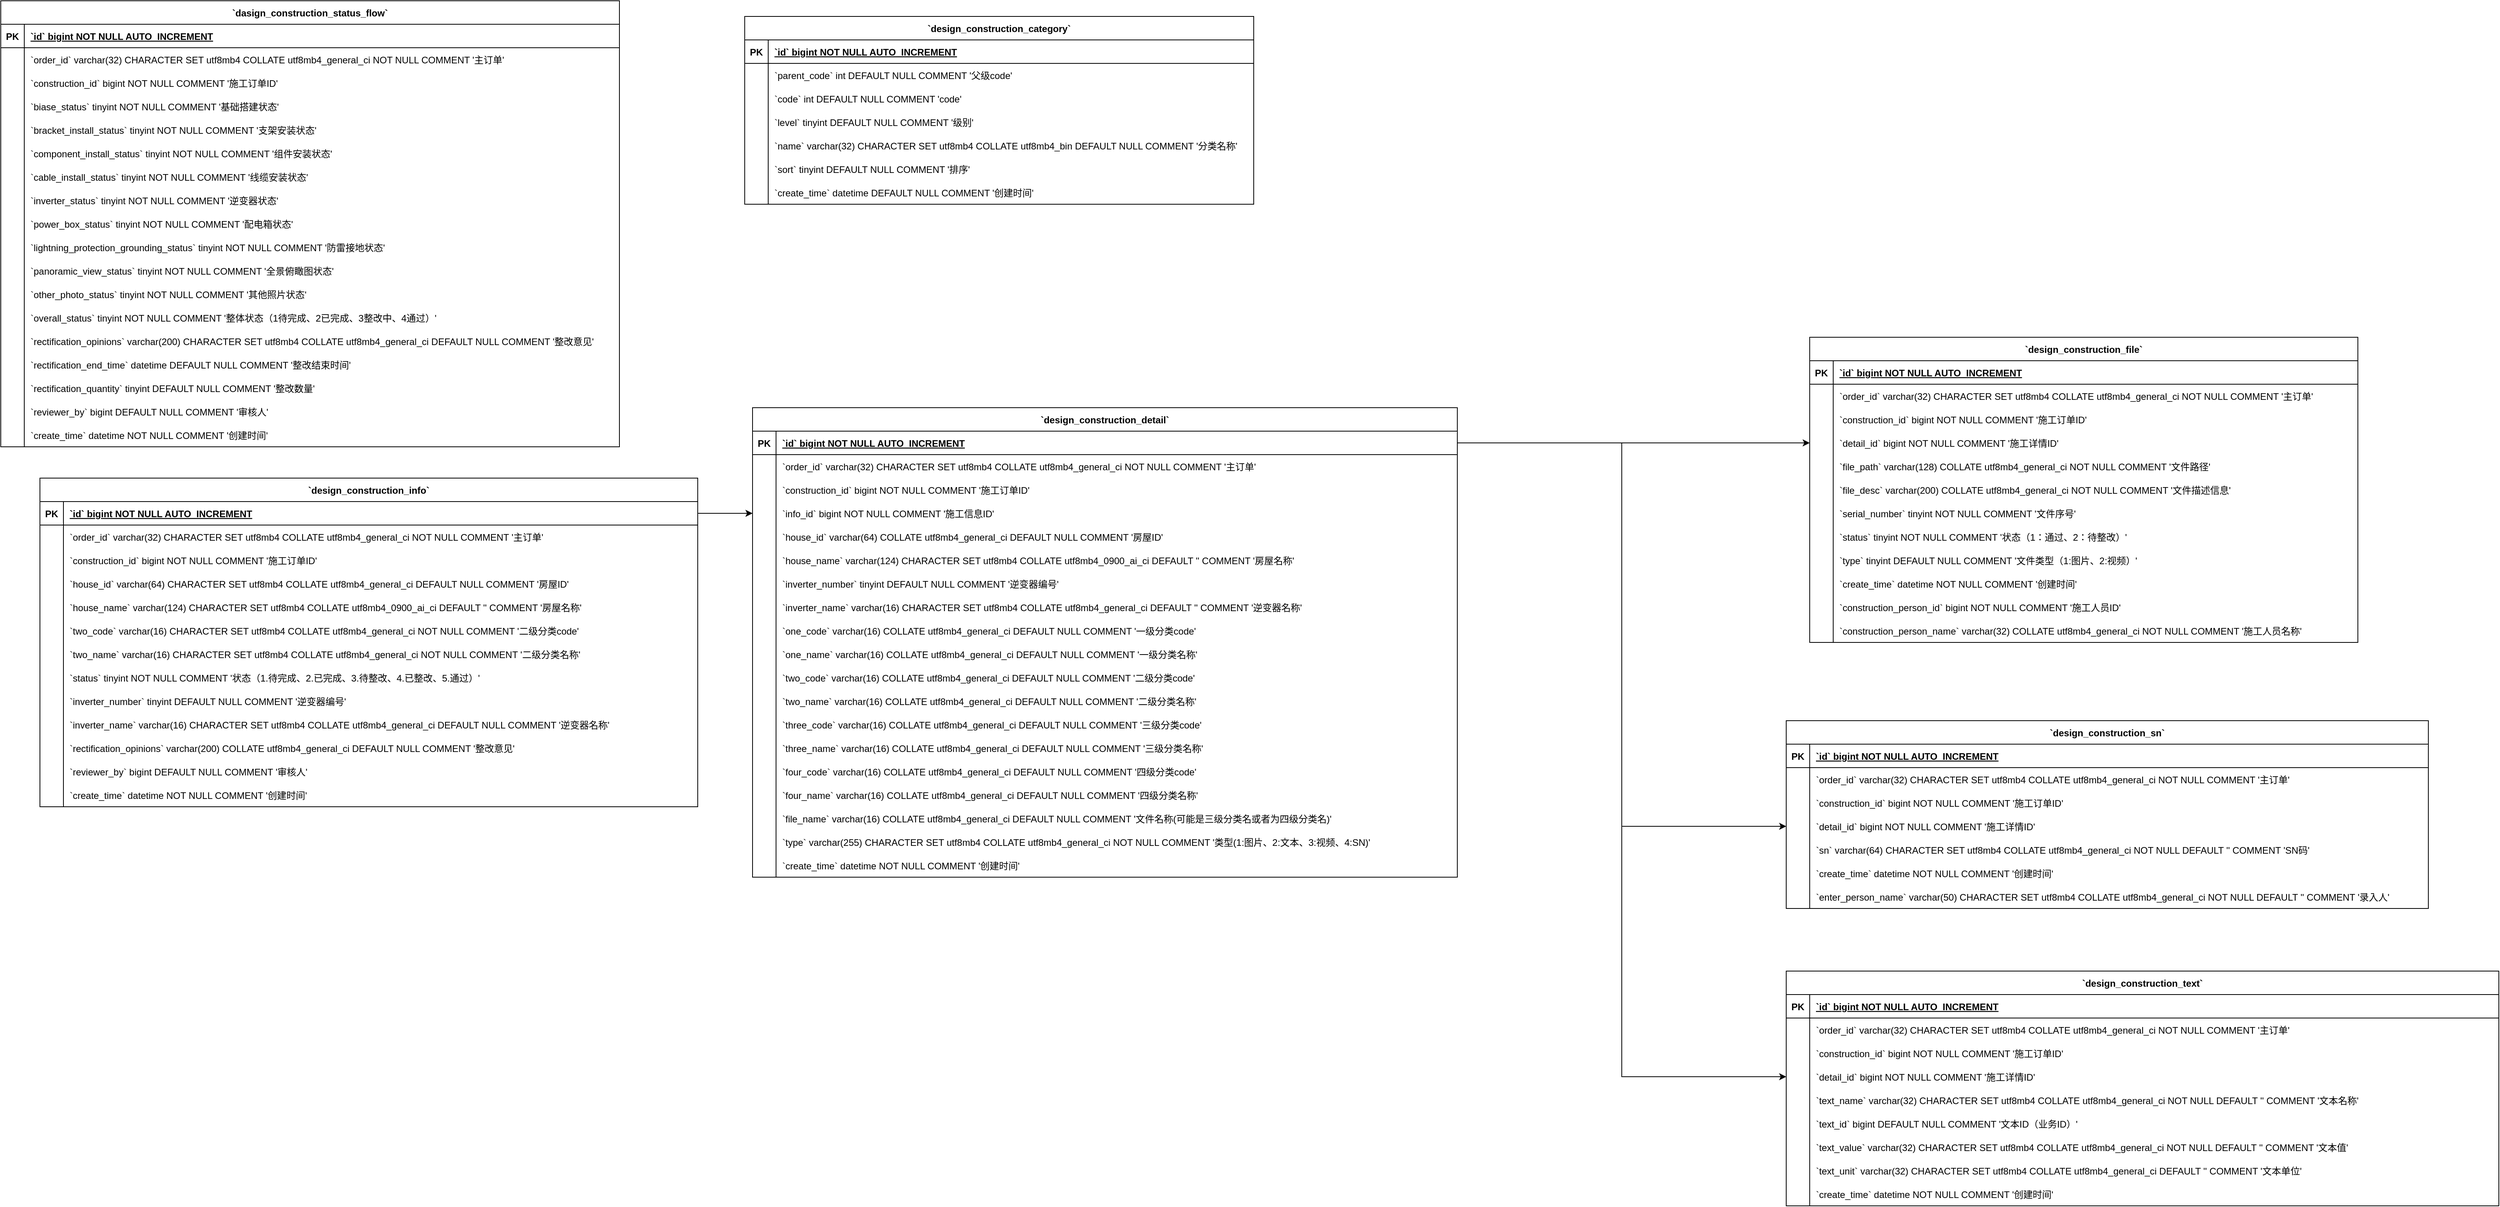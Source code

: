 <mxfile version="21.2.1" type="github">
  <diagram id="R2lEEEUBdFMjLlhIrx00" name="Page-1">
    <mxGraphModel dx="1303" dy="811" grid="1" gridSize="10" guides="1" tooltips="1" connect="1" arrows="1" fold="1" page="1" pageScale="1" pageWidth="850" pageHeight="1100" math="0" shadow="0" extFonts="Permanent Marker^https://fonts.googleapis.com/css?family=Permanent+Marker">
      <root>
        <mxCell id="0" />
        <mxCell id="1" parent="0" />
        <mxCell id="9Oxk72SRSaj6J1BllvGe-8" value="`dasign_construction_status_flow`" style="shape=table;startSize=30;container=1;collapsible=1;childLayout=tableLayout;fixedRows=1;rowLines=0;fontStyle=1;align=center;resizeLast=1;" vertex="1" parent="1">
          <mxGeometry x="130" y="120" width="790" height="570" as="geometry" />
        </mxCell>
        <mxCell id="9Oxk72SRSaj6J1BllvGe-9" value="" style="shape=tableRow;horizontal=0;startSize=0;swimlaneHead=0;swimlaneBody=0;fillColor=none;collapsible=0;dropTarget=0;points=[[0,0.5],[1,0.5]];portConstraint=eastwest;strokeColor=inherit;top=0;left=0;right=0;bottom=1;" vertex="1" parent="9Oxk72SRSaj6J1BllvGe-8">
          <mxGeometry y="30" width="790" height="30" as="geometry" />
        </mxCell>
        <mxCell id="9Oxk72SRSaj6J1BllvGe-10" value="PK" style="shape=partialRectangle;overflow=hidden;connectable=0;fillColor=none;strokeColor=inherit;top=0;left=0;bottom=0;right=0;fontStyle=1;" vertex="1" parent="9Oxk72SRSaj6J1BllvGe-9">
          <mxGeometry width="30" height="30" as="geometry">
            <mxRectangle width="30" height="30" as="alternateBounds" />
          </mxGeometry>
        </mxCell>
        <mxCell id="9Oxk72SRSaj6J1BllvGe-11" value="`id` bigint NOT NULL AUTO_INCREMENT" style="shape=partialRectangle;overflow=hidden;connectable=0;fillColor=none;align=left;strokeColor=inherit;top=0;left=0;bottom=0;right=0;spacingLeft=6;fontStyle=5;" vertex="1" parent="9Oxk72SRSaj6J1BllvGe-9">
          <mxGeometry x="30" width="760" height="30" as="geometry">
            <mxRectangle width="760" height="30" as="alternateBounds" />
          </mxGeometry>
        </mxCell>
        <mxCell id="9Oxk72SRSaj6J1BllvGe-12" value="" style="shape=tableRow;horizontal=0;startSize=0;swimlaneHead=0;swimlaneBody=0;fillColor=none;collapsible=0;dropTarget=0;points=[[0,0.5],[1,0.5]];portConstraint=eastwest;strokeColor=inherit;top=0;left=0;right=0;bottom=0;" vertex="1" parent="9Oxk72SRSaj6J1BllvGe-8">
          <mxGeometry y="60" width="790" height="30" as="geometry" />
        </mxCell>
        <mxCell id="9Oxk72SRSaj6J1BllvGe-13" value="" style="shape=partialRectangle;overflow=hidden;connectable=0;fillColor=none;strokeColor=inherit;top=0;left=0;bottom=0;right=0;" vertex="1" parent="9Oxk72SRSaj6J1BllvGe-12">
          <mxGeometry width="30" height="30" as="geometry">
            <mxRectangle width="30" height="30" as="alternateBounds" />
          </mxGeometry>
        </mxCell>
        <mxCell id="9Oxk72SRSaj6J1BllvGe-14" value="`order_id` varchar(32) CHARACTER SET utf8mb4 COLLATE utf8mb4_general_ci NOT NULL COMMENT &#39;主订单&#39;" style="shape=partialRectangle;overflow=hidden;connectable=0;fillColor=none;align=left;strokeColor=inherit;top=0;left=0;bottom=0;right=0;spacingLeft=6;" vertex="1" parent="9Oxk72SRSaj6J1BllvGe-12">
          <mxGeometry x="30" width="760" height="30" as="geometry">
            <mxRectangle width="760" height="30" as="alternateBounds" />
          </mxGeometry>
        </mxCell>
        <mxCell id="9Oxk72SRSaj6J1BllvGe-15" value="" style="shape=tableRow;horizontal=0;startSize=0;swimlaneHead=0;swimlaneBody=0;fillColor=none;collapsible=0;dropTarget=0;points=[[0,0.5],[1,0.5]];portConstraint=eastwest;strokeColor=inherit;top=0;left=0;right=0;bottom=0;" vertex="1" parent="9Oxk72SRSaj6J1BllvGe-8">
          <mxGeometry y="90" width="790" height="30" as="geometry" />
        </mxCell>
        <mxCell id="9Oxk72SRSaj6J1BllvGe-16" value="" style="shape=partialRectangle;overflow=hidden;connectable=0;fillColor=none;strokeColor=inherit;top=0;left=0;bottom=0;right=0;" vertex="1" parent="9Oxk72SRSaj6J1BllvGe-15">
          <mxGeometry width="30" height="30" as="geometry">
            <mxRectangle width="30" height="30" as="alternateBounds" />
          </mxGeometry>
        </mxCell>
        <mxCell id="9Oxk72SRSaj6J1BllvGe-17" value="`construction_id` bigint NOT NULL COMMENT &#39;施工订单ID&#39;" style="shape=partialRectangle;overflow=hidden;connectable=0;fillColor=none;align=left;strokeColor=inherit;top=0;left=0;bottom=0;right=0;spacingLeft=6;" vertex="1" parent="9Oxk72SRSaj6J1BllvGe-15">
          <mxGeometry x="30" width="760" height="30" as="geometry">
            <mxRectangle width="760" height="30" as="alternateBounds" />
          </mxGeometry>
        </mxCell>
        <mxCell id="9Oxk72SRSaj6J1BllvGe-18" value="" style="shape=tableRow;horizontal=0;startSize=0;swimlaneHead=0;swimlaneBody=0;fillColor=none;collapsible=0;dropTarget=0;points=[[0,0.5],[1,0.5]];portConstraint=eastwest;strokeColor=inherit;top=0;left=0;right=0;bottom=0;" vertex="1" parent="9Oxk72SRSaj6J1BllvGe-8">
          <mxGeometry y="120" width="790" height="30" as="geometry" />
        </mxCell>
        <mxCell id="9Oxk72SRSaj6J1BllvGe-19" value="" style="shape=partialRectangle;overflow=hidden;connectable=0;fillColor=none;strokeColor=inherit;top=0;left=0;bottom=0;right=0;" vertex="1" parent="9Oxk72SRSaj6J1BllvGe-18">
          <mxGeometry width="30" height="30" as="geometry">
            <mxRectangle width="30" height="30" as="alternateBounds" />
          </mxGeometry>
        </mxCell>
        <mxCell id="9Oxk72SRSaj6J1BllvGe-20" value="`biase_status` tinyint NOT NULL COMMENT &#39;基础搭建状态&#39;" style="shape=partialRectangle;overflow=hidden;connectable=0;fillColor=none;align=left;strokeColor=inherit;top=0;left=0;bottom=0;right=0;spacingLeft=6;" vertex="1" parent="9Oxk72SRSaj6J1BllvGe-18">
          <mxGeometry x="30" width="760" height="30" as="geometry">
            <mxRectangle width="760" height="30" as="alternateBounds" />
          </mxGeometry>
        </mxCell>
        <mxCell id="9Oxk72SRSaj6J1BllvGe-21" value="" style="shape=tableRow;horizontal=0;startSize=0;swimlaneHead=0;swimlaneBody=0;fillColor=none;collapsible=0;dropTarget=0;points=[[0,0.5],[1,0.5]];portConstraint=eastwest;strokeColor=inherit;top=0;left=0;right=0;bottom=0;" vertex="1" parent="9Oxk72SRSaj6J1BllvGe-8">
          <mxGeometry y="150" width="790" height="30" as="geometry" />
        </mxCell>
        <mxCell id="9Oxk72SRSaj6J1BllvGe-22" value="" style="shape=partialRectangle;overflow=hidden;connectable=0;fillColor=none;strokeColor=inherit;top=0;left=0;bottom=0;right=0;" vertex="1" parent="9Oxk72SRSaj6J1BllvGe-21">
          <mxGeometry width="30" height="30" as="geometry">
            <mxRectangle width="30" height="30" as="alternateBounds" />
          </mxGeometry>
        </mxCell>
        <mxCell id="9Oxk72SRSaj6J1BllvGe-23" value="`bracket_install_status` tinyint NOT NULL COMMENT &#39;支架安装状态&#39;" style="shape=partialRectangle;overflow=hidden;connectable=0;fillColor=none;align=left;strokeColor=inherit;top=0;left=0;bottom=0;right=0;spacingLeft=6;" vertex="1" parent="9Oxk72SRSaj6J1BllvGe-21">
          <mxGeometry x="30" width="760" height="30" as="geometry">
            <mxRectangle width="760" height="30" as="alternateBounds" />
          </mxGeometry>
        </mxCell>
        <mxCell id="9Oxk72SRSaj6J1BllvGe-24" value="" style="shape=tableRow;horizontal=0;startSize=0;swimlaneHead=0;swimlaneBody=0;fillColor=none;collapsible=0;dropTarget=0;points=[[0,0.5],[1,0.5]];portConstraint=eastwest;strokeColor=inherit;top=0;left=0;right=0;bottom=0;" vertex="1" parent="9Oxk72SRSaj6J1BllvGe-8">
          <mxGeometry y="180" width="790" height="30" as="geometry" />
        </mxCell>
        <mxCell id="9Oxk72SRSaj6J1BllvGe-25" value="" style="shape=partialRectangle;overflow=hidden;connectable=0;fillColor=none;strokeColor=inherit;top=0;left=0;bottom=0;right=0;" vertex="1" parent="9Oxk72SRSaj6J1BllvGe-24">
          <mxGeometry width="30" height="30" as="geometry">
            <mxRectangle width="30" height="30" as="alternateBounds" />
          </mxGeometry>
        </mxCell>
        <mxCell id="9Oxk72SRSaj6J1BllvGe-26" value="`component_install_status` tinyint NOT NULL COMMENT &#39;组件安装状态&#39;" style="shape=partialRectangle;overflow=hidden;connectable=0;fillColor=none;align=left;strokeColor=inherit;top=0;left=0;bottom=0;right=0;spacingLeft=6;" vertex="1" parent="9Oxk72SRSaj6J1BllvGe-24">
          <mxGeometry x="30" width="760" height="30" as="geometry">
            <mxRectangle width="760" height="30" as="alternateBounds" />
          </mxGeometry>
        </mxCell>
        <mxCell id="9Oxk72SRSaj6J1BllvGe-27" value="" style="shape=tableRow;horizontal=0;startSize=0;swimlaneHead=0;swimlaneBody=0;fillColor=none;collapsible=0;dropTarget=0;points=[[0,0.5],[1,0.5]];portConstraint=eastwest;strokeColor=inherit;top=0;left=0;right=0;bottom=0;" vertex="1" parent="9Oxk72SRSaj6J1BllvGe-8">
          <mxGeometry y="210" width="790" height="30" as="geometry" />
        </mxCell>
        <mxCell id="9Oxk72SRSaj6J1BllvGe-28" value="" style="shape=partialRectangle;overflow=hidden;connectable=0;fillColor=none;strokeColor=inherit;top=0;left=0;bottom=0;right=0;" vertex="1" parent="9Oxk72SRSaj6J1BllvGe-27">
          <mxGeometry width="30" height="30" as="geometry">
            <mxRectangle width="30" height="30" as="alternateBounds" />
          </mxGeometry>
        </mxCell>
        <mxCell id="9Oxk72SRSaj6J1BllvGe-29" value="`cable_install_status` tinyint NOT NULL COMMENT &#39;线缆安装状态&#39;" style="shape=partialRectangle;overflow=hidden;connectable=0;fillColor=none;align=left;strokeColor=inherit;top=0;left=0;bottom=0;right=0;spacingLeft=6;" vertex="1" parent="9Oxk72SRSaj6J1BllvGe-27">
          <mxGeometry x="30" width="760" height="30" as="geometry">
            <mxRectangle width="760" height="30" as="alternateBounds" />
          </mxGeometry>
        </mxCell>
        <mxCell id="9Oxk72SRSaj6J1BllvGe-30" value="" style="shape=tableRow;horizontal=0;startSize=0;swimlaneHead=0;swimlaneBody=0;fillColor=none;collapsible=0;dropTarget=0;points=[[0,0.5],[1,0.5]];portConstraint=eastwest;strokeColor=inherit;top=0;left=0;right=0;bottom=0;" vertex="1" parent="9Oxk72SRSaj6J1BllvGe-8">
          <mxGeometry y="240" width="790" height="30" as="geometry" />
        </mxCell>
        <mxCell id="9Oxk72SRSaj6J1BllvGe-31" value="" style="shape=partialRectangle;overflow=hidden;connectable=0;fillColor=none;strokeColor=inherit;top=0;left=0;bottom=0;right=0;" vertex="1" parent="9Oxk72SRSaj6J1BllvGe-30">
          <mxGeometry width="30" height="30" as="geometry">
            <mxRectangle width="30" height="30" as="alternateBounds" />
          </mxGeometry>
        </mxCell>
        <mxCell id="9Oxk72SRSaj6J1BllvGe-32" value="`inverter_status` tinyint NOT NULL COMMENT &#39;逆变器状态&#39;" style="shape=partialRectangle;overflow=hidden;connectable=0;fillColor=none;align=left;strokeColor=inherit;top=0;left=0;bottom=0;right=0;spacingLeft=6;" vertex="1" parent="9Oxk72SRSaj6J1BllvGe-30">
          <mxGeometry x="30" width="760" height="30" as="geometry">
            <mxRectangle width="760" height="30" as="alternateBounds" />
          </mxGeometry>
        </mxCell>
        <mxCell id="9Oxk72SRSaj6J1BllvGe-33" value="" style="shape=tableRow;horizontal=0;startSize=0;swimlaneHead=0;swimlaneBody=0;fillColor=none;collapsible=0;dropTarget=0;points=[[0,0.5],[1,0.5]];portConstraint=eastwest;strokeColor=inherit;top=0;left=0;right=0;bottom=0;" vertex="1" parent="9Oxk72SRSaj6J1BllvGe-8">
          <mxGeometry y="270" width="790" height="30" as="geometry" />
        </mxCell>
        <mxCell id="9Oxk72SRSaj6J1BllvGe-34" value="" style="shape=partialRectangle;overflow=hidden;connectable=0;fillColor=none;strokeColor=inherit;top=0;left=0;bottom=0;right=0;" vertex="1" parent="9Oxk72SRSaj6J1BllvGe-33">
          <mxGeometry width="30" height="30" as="geometry">
            <mxRectangle width="30" height="30" as="alternateBounds" />
          </mxGeometry>
        </mxCell>
        <mxCell id="9Oxk72SRSaj6J1BllvGe-35" value="`power_box_status` tinyint NOT NULL COMMENT &#39;配电箱状态&#39;" style="shape=partialRectangle;overflow=hidden;connectable=0;fillColor=none;align=left;strokeColor=inherit;top=0;left=0;bottom=0;right=0;spacingLeft=6;" vertex="1" parent="9Oxk72SRSaj6J1BllvGe-33">
          <mxGeometry x="30" width="760" height="30" as="geometry">
            <mxRectangle width="760" height="30" as="alternateBounds" />
          </mxGeometry>
        </mxCell>
        <mxCell id="9Oxk72SRSaj6J1BllvGe-36" value="" style="shape=tableRow;horizontal=0;startSize=0;swimlaneHead=0;swimlaneBody=0;fillColor=none;collapsible=0;dropTarget=0;points=[[0,0.5],[1,0.5]];portConstraint=eastwest;strokeColor=inherit;top=0;left=0;right=0;bottom=0;" vertex="1" parent="9Oxk72SRSaj6J1BllvGe-8">
          <mxGeometry y="300" width="790" height="30" as="geometry" />
        </mxCell>
        <mxCell id="9Oxk72SRSaj6J1BllvGe-37" value="" style="shape=partialRectangle;overflow=hidden;connectable=0;fillColor=none;strokeColor=inherit;top=0;left=0;bottom=0;right=0;" vertex="1" parent="9Oxk72SRSaj6J1BllvGe-36">
          <mxGeometry width="30" height="30" as="geometry">
            <mxRectangle width="30" height="30" as="alternateBounds" />
          </mxGeometry>
        </mxCell>
        <mxCell id="9Oxk72SRSaj6J1BllvGe-38" value="`lightning_protection_grounding_status` tinyint NOT NULL COMMENT &#39;防雷接地状态&#39;" style="shape=partialRectangle;overflow=hidden;connectable=0;fillColor=none;align=left;strokeColor=inherit;top=0;left=0;bottom=0;right=0;spacingLeft=6;" vertex="1" parent="9Oxk72SRSaj6J1BllvGe-36">
          <mxGeometry x="30" width="760" height="30" as="geometry">
            <mxRectangle width="760" height="30" as="alternateBounds" />
          </mxGeometry>
        </mxCell>
        <mxCell id="9Oxk72SRSaj6J1BllvGe-39" value="" style="shape=tableRow;horizontal=0;startSize=0;swimlaneHead=0;swimlaneBody=0;fillColor=none;collapsible=0;dropTarget=0;points=[[0,0.5],[1,0.5]];portConstraint=eastwest;strokeColor=inherit;top=0;left=0;right=0;bottom=0;" vertex="1" parent="9Oxk72SRSaj6J1BllvGe-8">
          <mxGeometry y="330" width="790" height="30" as="geometry" />
        </mxCell>
        <mxCell id="9Oxk72SRSaj6J1BllvGe-40" value="" style="shape=partialRectangle;overflow=hidden;connectable=0;fillColor=none;strokeColor=inherit;top=0;left=0;bottom=0;right=0;" vertex="1" parent="9Oxk72SRSaj6J1BllvGe-39">
          <mxGeometry width="30" height="30" as="geometry">
            <mxRectangle width="30" height="30" as="alternateBounds" />
          </mxGeometry>
        </mxCell>
        <mxCell id="9Oxk72SRSaj6J1BllvGe-41" value="`panoramic_view_status` tinyint NOT NULL COMMENT &#39;全景俯瞰图状态&#39;" style="shape=partialRectangle;overflow=hidden;connectable=0;fillColor=none;align=left;strokeColor=inherit;top=0;left=0;bottom=0;right=0;spacingLeft=6;" vertex="1" parent="9Oxk72SRSaj6J1BllvGe-39">
          <mxGeometry x="30" width="760" height="30" as="geometry">
            <mxRectangle width="760" height="30" as="alternateBounds" />
          </mxGeometry>
        </mxCell>
        <mxCell id="9Oxk72SRSaj6J1BllvGe-42" value="" style="shape=tableRow;horizontal=0;startSize=0;swimlaneHead=0;swimlaneBody=0;fillColor=none;collapsible=0;dropTarget=0;points=[[0,0.5],[1,0.5]];portConstraint=eastwest;strokeColor=inherit;top=0;left=0;right=0;bottom=0;" vertex="1" parent="9Oxk72SRSaj6J1BllvGe-8">
          <mxGeometry y="360" width="790" height="30" as="geometry" />
        </mxCell>
        <mxCell id="9Oxk72SRSaj6J1BllvGe-43" value="" style="shape=partialRectangle;overflow=hidden;connectable=0;fillColor=none;strokeColor=inherit;top=0;left=0;bottom=0;right=0;" vertex="1" parent="9Oxk72SRSaj6J1BllvGe-42">
          <mxGeometry width="30" height="30" as="geometry">
            <mxRectangle width="30" height="30" as="alternateBounds" />
          </mxGeometry>
        </mxCell>
        <mxCell id="9Oxk72SRSaj6J1BllvGe-44" value="`other_photo_status` tinyint NOT NULL COMMENT &#39;其他照片状态&#39;" style="shape=partialRectangle;overflow=hidden;connectable=0;fillColor=none;align=left;strokeColor=inherit;top=0;left=0;bottom=0;right=0;spacingLeft=6;" vertex="1" parent="9Oxk72SRSaj6J1BllvGe-42">
          <mxGeometry x="30" width="760" height="30" as="geometry">
            <mxRectangle width="760" height="30" as="alternateBounds" />
          </mxGeometry>
        </mxCell>
        <mxCell id="9Oxk72SRSaj6J1BllvGe-45" value="" style="shape=tableRow;horizontal=0;startSize=0;swimlaneHead=0;swimlaneBody=0;fillColor=none;collapsible=0;dropTarget=0;points=[[0,0.5],[1,0.5]];portConstraint=eastwest;strokeColor=inherit;top=0;left=0;right=0;bottom=0;" vertex="1" parent="9Oxk72SRSaj6J1BllvGe-8">
          <mxGeometry y="390" width="790" height="30" as="geometry" />
        </mxCell>
        <mxCell id="9Oxk72SRSaj6J1BllvGe-46" value="" style="shape=partialRectangle;overflow=hidden;connectable=0;fillColor=none;strokeColor=inherit;top=0;left=0;bottom=0;right=0;" vertex="1" parent="9Oxk72SRSaj6J1BllvGe-45">
          <mxGeometry width="30" height="30" as="geometry">
            <mxRectangle width="30" height="30" as="alternateBounds" />
          </mxGeometry>
        </mxCell>
        <mxCell id="9Oxk72SRSaj6J1BllvGe-47" value="`overall_status` tinyint NOT NULL COMMENT &#39;整体状态（1待完成、2已完成、3整改中、4通过）&#39;" style="shape=partialRectangle;overflow=hidden;connectable=0;fillColor=none;align=left;strokeColor=inherit;top=0;left=0;bottom=0;right=0;spacingLeft=6;" vertex="1" parent="9Oxk72SRSaj6J1BllvGe-45">
          <mxGeometry x="30" width="760" height="30" as="geometry">
            <mxRectangle width="760" height="30" as="alternateBounds" />
          </mxGeometry>
        </mxCell>
        <mxCell id="9Oxk72SRSaj6J1BllvGe-48" value="" style="shape=tableRow;horizontal=0;startSize=0;swimlaneHead=0;swimlaneBody=0;fillColor=none;collapsible=0;dropTarget=0;points=[[0,0.5],[1,0.5]];portConstraint=eastwest;strokeColor=inherit;top=0;left=0;right=0;bottom=0;" vertex="1" parent="9Oxk72SRSaj6J1BllvGe-8">
          <mxGeometry y="420" width="790" height="30" as="geometry" />
        </mxCell>
        <mxCell id="9Oxk72SRSaj6J1BllvGe-49" value="" style="shape=partialRectangle;overflow=hidden;connectable=0;fillColor=none;strokeColor=inherit;top=0;left=0;bottom=0;right=0;" vertex="1" parent="9Oxk72SRSaj6J1BllvGe-48">
          <mxGeometry width="30" height="30" as="geometry">
            <mxRectangle width="30" height="30" as="alternateBounds" />
          </mxGeometry>
        </mxCell>
        <mxCell id="9Oxk72SRSaj6J1BllvGe-50" value="`rectification_opinions` varchar(200) CHARACTER SET utf8mb4 COLLATE utf8mb4_general_ci DEFAULT NULL COMMENT &#39;整改意见&#39;" style="shape=partialRectangle;overflow=hidden;connectable=0;fillColor=none;align=left;strokeColor=inherit;top=0;left=0;bottom=0;right=0;spacingLeft=6;" vertex="1" parent="9Oxk72SRSaj6J1BllvGe-48">
          <mxGeometry x="30" width="760" height="30" as="geometry">
            <mxRectangle width="760" height="30" as="alternateBounds" />
          </mxGeometry>
        </mxCell>
        <mxCell id="9Oxk72SRSaj6J1BllvGe-51" value="" style="shape=tableRow;horizontal=0;startSize=0;swimlaneHead=0;swimlaneBody=0;fillColor=none;collapsible=0;dropTarget=0;points=[[0,0.5],[1,0.5]];portConstraint=eastwest;strokeColor=inherit;top=0;left=0;right=0;bottom=0;" vertex="1" parent="9Oxk72SRSaj6J1BllvGe-8">
          <mxGeometry y="450" width="790" height="30" as="geometry" />
        </mxCell>
        <mxCell id="9Oxk72SRSaj6J1BllvGe-52" value="" style="shape=partialRectangle;overflow=hidden;connectable=0;fillColor=none;strokeColor=inherit;top=0;left=0;bottom=0;right=0;" vertex="1" parent="9Oxk72SRSaj6J1BllvGe-51">
          <mxGeometry width="30" height="30" as="geometry">
            <mxRectangle width="30" height="30" as="alternateBounds" />
          </mxGeometry>
        </mxCell>
        <mxCell id="9Oxk72SRSaj6J1BllvGe-53" value="`rectification_end_time` datetime DEFAULT NULL COMMENT &#39;整改结束时间&#39;" style="shape=partialRectangle;overflow=hidden;connectable=0;fillColor=none;align=left;strokeColor=inherit;top=0;left=0;bottom=0;right=0;spacingLeft=6;" vertex="1" parent="9Oxk72SRSaj6J1BllvGe-51">
          <mxGeometry x="30" width="760" height="30" as="geometry">
            <mxRectangle width="760" height="30" as="alternateBounds" />
          </mxGeometry>
        </mxCell>
        <mxCell id="9Oxk72SRSaj6J1BllvGe-54" value="" style="shape=tableRow;horizontal=0;startSize=0;swimlaneHead=0;swimlaneBody=0;fillColor=none;collapsible=0;dropTarget=0;points=[[0,0.5],[1,0.5]];portConstraint=eastwest;strokeColor=inherit;top=0;left=0;right=0;bottom=0;" vertex="1" parent="9Oxk72SRSaj6J1BllvGe-8">
          <mxGeometry y="480" width="790" height="30" as="geometry" />
        </mxCell>
        <mxCell id="9Oxk72SRSaj6J1BllvGe-55" value="" style="shape=partialRectangle;overflow=hidden;connectable=0;fillColor=none;strokeColor=inherit;top=0;left=0;bottom=0;right=0;" vertex="1" parent="9Oxk72SRSaj6J1BllvGe-54">
          <mxGeometry width="30" height="30" as="geometry">
            <mxRectangle width="30" height="30" as="alternateBounds" />
          </mxGeometry>
        </mxCell>
        <mxCell id="9Oxk72SRSaj6J1BllvGe-56" value="`rectification_quantity` tinyint DEFAULT NULL COMMENT &#39;整改数量&#39;" style="shape=partialRectangle;overflow=hidden;connectable=0;fillColor=none;align=left;strokeColor=inherit;top=0;left=0;bottom=0;right=0;spacingLeft=6;" vertex="1" parent="9Oxk72SRSaj6J1BllvGe-54">
          <mxGeometry x="30" width="760" height="30" as="geometry">
            <mxRectangle width="760" height="30" as="alternateBounds" />
          </mxGeometry>
        </mxCell>
        <mxCell id="9Oxk72SRSaj6J1BllvGe-57" value="" style="shape=tableRow;horizontal=0;startSize=0;swimlaneHead=0;swimlaneBody=0;fillColor=none;collapsible=0;dropTarget=0;points=[[0,0.5],[1,0.5]];portConstraint=eastwest;strokeColor=inherit;top=0;left=0;right=0;bottom=0;" vertex="1" parent="9Oxk72SRSaj6J1BllvGe-8">
          <mxGeometry y="510" width="790" height="30" as="geometry" />
        </mxCell>
        <mxCell id="9Oxk72SRSaj6J1BllvGe-58" value="" style="shape=partialRectangle;overflow=hidden;connectable=0;fillColor=none;strokeColor=inherit;top=0;left=0;bottom=0;right=0;" vertex="1" parent="9Oxk72SRSaj6J1BllvGe-57">
          <mxGeometry width="30" height="30" as="geometry">
            <mxRectangle width="30" height="30" as="alternateBounds" />
          </mxGeometry>
        </mxCell>
        <mxCell id="9Oxk72SRSaj6J1BllvGe-59" value="`reviewer_by` bigint DEFAULT NULL COMMENT &#39;审核人&#39;" style="shape=partialRectangle;overflow=hidden;connectable=0;fillColor=none;align=left;strokeColor=inherit;top=0;left=0;bottom=0;right=0;spacingLeft=6;" vertex="1" parent="9Oxk72SRSaj6J1BllvGe-57">
          <mxGeometry x="30" width="760" height="30" as="geometry">
            <mxRectangle width="760" height="30" as="alternateBounds" />
          </mxGeometry>
        </mxCell>
        <mxCell id="9Oxk72SRSaj6J1BllvGe-60" value="" style="shape=tableRow;horizontal=0;startSize=0;swimlaneHead=0;swimlaneBody=0;fillColor=none;collapsible=0;dropTarget=0;points=[[0,0.5],[1,0.5]];portConstraint=eastwest;strokeColor=inherit;top=0;left=0;right=0;bottom=0;" vertex="1" parent="9Oxk72SRSaj6J1BllvGe-8">
          <mxGeometry y="540" width="790" height="30" as="geometry" />
        </mxCell>
        <mxCell id="9Oxk72SRSaj6J1BllvGe-61" value="" style="shape=partialRectangle;overflow=hidden;connectable=0;fillColor=none;strokeColor=inherit;top=0;left=0;bottom=0;right=0;" vertex="1" parent="9Oxk72SRSaj6J1BllvGe-60">
          <mxGeometry width="30" height="30" as="geometry">
            <mxRectangle width="30" height="30" as="alternateBounds" />
          </mxGeometry>
        </mxCell>
        <mxCell id="9Oxk72SRSaj6J1BllvGe-62" value="`create_time` datetime NOT NULL COMMENT &#39;创建时间&#39;" style="shape=partialRectangle;overflow=hidden;connectable=0;fillColor=none;align=left;strokeColor=inherit;top=0;left=0;bottom=0;right=0;spacingLeft=6;" vertex="1" parent="9Oxk72SRSaj6J1BllvGe-60">
          <mxGeometry x="30" width="760" height="30" as="geometry">
            <mxRectangle width="760" height="30" as="alternateBounds" />
          </mxGeometry>
        </mxCell>
        <mxCell id="9Oxk72SRSaj6J1BllvGe-63" value="`design_construction_info`" style="shape=table;startSize=30;container=1;collapsible=1;childLayout=tableLayout;fixedRows=1;rowLines=0;fontStyle=1;align=center;resizeLast=1;" vertex="1" parent="1">
          <mxGeometry x="180" y="730" width="840" height="420" as="geometry" />
        </mxCell>
        <mxCell id="9Oxk72SRSaj6J1BllvGe-64" value="" style="shape=tableRow;horizontal=0;startSize=0;swimlaneHead=0;swimlaneBody=0;fillColor=none;collapsible=0;dropTarget=0;points=[[0,0.5],[1,0.5]];portConstraint=eastwest;strokeColor=inherit;top=0;left=0;right=0;bottom=1;" vertex="1" parent="9Oxk72SRSaj6J1BllvGe-63">
          <mxGeometry y="30" width="840" height="30" as="geometry" />
        </mxCell>
        <mxCell id="9Oxk72SRSaj6J1BllvGe-65" value="PK" style="shape=partialRectangle;overflow=hidden;connectable=0;fillColor=none;strokeColor=inherit;top=0;left=0;bottom=0;right=0;fontStyle=1;" vertex="1" parent="9Oxk72SRSaj6J1BllvGe-64">
          <mxGeometry width="30" height="30" as="geometry">
            <mxRectangle width="30" height="30" as="alternateBounds" />
          </mxGeometry>
        </mxCell>
        <mxCell id="9Oxk72SRSaj6J1BllvGe-66" value="`id` bigint NOT NULL AUTO_INCREMENT" style="shape=partialRectangle;overflow=hidden;connectable=0;fillColor=none;align=left;strokeColor=inherit;top=0;left=0;bottom=0;right=0;spacingLeft=6;fontStyle=5;" vertex="1" parent="9Oxk72SRSaj6J1BllvGe-64">
          <mxGeometry x="30" width="810" height="30" as="geometry">
            <mxRectangle width="810" height="30" as="alternateBounds" />
          </mxGeometry>
        </mxCell>
        <mxCell id="9Oxk72SRSaj6J1BllvGe-67" value="" style="shape=tableRow;horizontal=0;startSize=0;swimlaneHead=0;swimlaneBody=0;fillColor=none;collapsible=0;dropTarget=0;points=[[0,0.5],[1,0.5]];portConstraint=eastwest;strokeColor=inherit;top=0;left=0;right=0;bottom=0;" vertex="1" parent="9Oxk72SRSaj6J1BllvGe-63">
          <mxGeometry y="60" width="840" height="30" as="geometry" />
        </mxCell>
        <mxCell id="9Oxk72SRSaj6J1BllvGe-68" value="" style="shape=partialRectangle;overflow=hidden;connectable=0;fillColor=none;strokeColor=inherit;top=0;left=0;bottom=0;right=0;" vertex="1" parent="9Oxk72SRSaj6J1BllvGe-67">
          <mxGeometry width="30" height="30" as="geometry">
            <mxRectangle width="30" height="30" as="alternateBounds" />
          </mxGeometry>
        </mxCell>
        <mxCell id="9Oxk72SRSaj6J1BllvGe-69" value="`order_id` varchar(32) CHARACTER SET utf8mb4 COLLATE utf8mb4_general_ci NOT NULL COMMENT &#39;主订单&#39;" style="shape=partialRectangle;overflow=hidden;connectable=0;fillColor=none;align=left;strokeColor=inherit;top=0;left=0;bottom=0;right=0;spacingLeft=6;" vertex="1" parent="9Oxk72SRSaj6J1BllvGe-67">
          <mxGeometry x="30" width="810" height="30" as="geometry">
            <mxRectangle width="810" height="30" as="alternateBounds" />
          </mxGeometry>
        </mxCell>
        <mxCell id="9Oxk72SRSaj6J1BllvGe-70" value="" style="shape=tableRow;horizontal=0;startSize=0;swimlaneHead=0;swimlaneBody=0;fillColor=none;collapsible=0;dropTarget=0;points=[[0,0.5],[1,0.5]];portConstraint=eastwest;strokeColor=inherit;top=0;left=0;right=0;bottom=0;" vertex="1" parent="9Oxk72SRSaj6J1BllvGe-63">
          <mxGeometry y="90" width="840" height="30" as="geometry" />
        </mxCell>
        <mxCell id="9Oxk72SRSaj6J1BllvGe-71" value="" style="shape=partialRectangle;overflow=hidden;connectable=0;fillColor=none;strokeColor=inherit;top=0;left=0;bottom=0;right=0;" vertex="1" parent="9Oxk72SRSaj6J1BllvGe-70">
          <mxGeometry width="30" height="30" as="geometry">
            <mxRectangle width="30" height="30" as="alternateBounds" />
          </mxGeometry>
        </mxCell>
        <mxCell id="9Oxk72SRSaj6J1BllvGe-72" value="`construction_id` bigint NOT NULL COMMENT &#39;施工订单ID&#39;" style="shape=partialRectangle;overflow=hidden;connectable=0;fillColor=none;align=left;strokeColor=inherit;top=0;left=0;bottom=0;right=0;spacingLeft=6;" vertex="1" parent="9Oxk72SRSaj6J1BllvGe-70">
          <mxGeometry x="30" width="810" height="30" as="geometry">
            <mxRectangle width="810" height="30" as="alternateBounds" />
          </mxGeometry>
        </mxCell>
        <mxCell id="9Oxk72SRSaj6J1BllvGe-73" value="" style="shape=tableRow;horizontal=0;startSize=0;swimlaneHead=0;swimlaneBody=0;fillColor=none;collapsible=0;dropTarget=0;points=[[0,0.5],[1,0.5]];portConstraint=eastwest;strokeColor=inherit;top=0;left=0;right=0;bottom=0;" vertex="1" parent="9Oxk72SRSaj6J1BllvGe-63">
          <mxGeometry y="120" width="840" height="30" as="geometry" />
        </mxCell>
        <mxCell id="9Oxk72SRSaj6J1BllvGe-74" value="" style="shape=partialRectangle;overflow=hidden;connectable=0;fillColor=none;strokeColor=inherit;top=0;left=0;bottom=0;right=0;" vertex="1" parent="9Oxk72SRSaj6J1BllvGe-73">
          <mxGeometry width="30" height="30" as="geometry">
            <mxRectangle width="30" height="30" as="alternateBounds" />
          </mxGeometry>
        </mxCell>
        <mxCell id="9Oxk72SRSaj6J1BllvGe-75" value="`house_id` varchar(64) CHARACTER SET utf8mb4 COLLATE utf8mb4_general_ci DEFAULT NULL COMMENT &#39;房屋ID&#39;" style="shape=partialRectangle;overflow=hidden;connectable=0;fillColor=none;align=left;strokeColor=inherit;top=0;left=0;bottom=0;right=0;spacingLeft=6;" vertex="1" parent="9Oxk72SRSaj6J1BllvGe-73">
          <mxGeometry x="30" width="810" height="30" as="geometry">
            <mxRectangle width="810" height="30" as="alternateBounds" />
          </mxGeometry>
        </mxCell>
        <mxCell id="9Oxk72SRSaj6J1BllvGe-76" value="" style="shape=tableRow;horizontal=0;startSize=0;swimlaneHead=0;swimlaneBody=0;fillColor=none;collapsible=0;dropTarget=0;points=[[0,0.5],[1,0.5]];portConstraint=eastwest;strokeColor=inherit;top=0;left=0;right=0;bottom=0;" vertex="1" parent="9Oxk72SRSaj6J1BllvGe-63">
          <mxGeometry y="150" width="840" height="30" as="geometry" />
        </mxCell>
        <mxCell id="9Oxk72SRSaj6J1BllvGe-77" value="" style="shape=partialRectangle;overflow=hidden;connectable=0;fillColor=none;strokeColor=inherit;top=0;left=0;bottom=0;right=0;" vertex="1" parent="9Oxk72SRSaj6J1BllvGe-76">
          <mxGeometry width="30" height="30" as="geometry">
            <mxRectangle width="30" height="30" as="alternateBounds" />
          </mxGeometry>
        </mxCell>
        <mxCell id="9Oxk72SRSaj6J1BllvGe-78" value="`house_name` varchar(124) CHARACTER SET utf8mb4 COLLATE utf8mb4_0900_ai_ci DEFAULT &#39;&#39; COMMENT &#39;房屋名称&#39;" style="shape=partialRectangle;overflow=hidden;connectable=0;fillColor=none;align=left;strokeColor=inherit;top=0;left=0;bottom=0;right=0;spacingLeft=6;" vertex="1" parent="9Oxk72SRSaj6J1BllvGe-76">
          <mxGeometry x="30" width="810" height="30" as="geometry">
            <mxRectangle width="810" height="30" as="alternateBounds" />
          </mxGeometry>
        </mxCell>
        <mxCell id="9Oxk72SRSaj6J1BllvGe-79" value="" style="shape=tableRow;horizontal=0;startSize=0;swimlaneHead=0;swimlaneBody=0;fillColor=none;collapsible=0;dropTarget=0;points=[[0,0.5],[1,0.5]];portConstraint=eastwest;strokeColor=inherit;top=0;left=0;right=0;bottom=0;" vertex="1" parent="9Oxk72SRSaj6J1BllvGe-63">
          <mxGeometry y="180" width="840" height="30" as="geometry" />
        </mxCell>
        <mxCell id="9Oxk72SRSaj6J1BllvGe-80" value="" style="shape=partialRectangle;overflow=hidden;connectable=0;fillColor=none;strokeColor=inherit;top=0;left=0;bottom=0;right=0;" vertex="1" parent="9Oxk72SRSaj6J1BllvGe-79">
          <mxGeometry width="30" height="30" as="geometry">
            <mxRectangle width="30" height="30" as="alternateBounds" />
          </mxGeometry>
        </mxCell>
        <mxCell id="9Oxk72SRSaj6J1BllvGe-81" value="`two_code` varchar(16) CHARACTER SET utf8mb4 COLLATE utf8mb4_general_ci NOT NULL COMMENT &#39;二级分类code&#39;" style="shape=partialRectangle;overflow=hidden;connectable=0;fillColor=none;align=left;strokeColor=inherit;top=0;left=0;bottom=0;right=0;spacingLeft=6;" vertex="1" parent="9Oxk72SRSaj6J1BllvGe-79">
          <mxGeometry x="30" width="810" height="30" as="geometry">
            <mxRectangle width="810" height="30" as="alternateBounds" />
          </mxGeometry>
        </mxCell>
        <mxCell id="9Oxk72SRSaj6J1BllvGe-82" value="" style="shape=tableRow;horizontal=0;startSize=0;swimlaneHead=0;swimlaneBody=0;fillColor=none;collapsible=0;dropTarget=0;points=[[0,0.5],[1,0.5]];portConstraint=eastwest;strokeColor=inherit;top=0;left=0;right=0;bottom=0;" vertex="1" parent="9Oxk72SRSaj6J1BllvGe-63">
          <mxGeometry y="210" width="840" height="30" as="geometry" />
        </mxCell>
        <mxCell id="9Oxk72SRSaj6J1BllvGe-83" value="" style="shape=partialRectangle;overflow=hidden;connectable=0;fillColor=none;strokeColor=inherit;top=0;left=0;bottom=0;right=0;" vertex="1" parent="9Oxk72SRSaj6J1BllvGe-82">
          <mxGeometry width="30" height="30" as="geometry">
            <mxRectangle width="30" height="30" as="alternateBounds" />
          </mxGeometry>
        </mxCell>
        <mxCell id="9Oxk72SRSaj6J1BllvGe-84" value="`two_name` varchar(16) CHARACTER SET utf8mb4 COLLATE utf8mb4_general_ci NOT NULL COMMENT &#39;二级分类名称&#39;" style="shape=partialRectangle;overflow=hidden;connectable=0;fillColor=none;align=left;strokeColor=inherit;top=0;left=0;bottom=0;right=0;spacingLeft=6;" vertex="1" parent="9Oxk72SRSaj6J1BllvGe-82">
          <mxGeometry x="30" width="810" height="30" as="geometry">
            <mxRectangle width="810" height="30" as="alternateBounds" />
          </mxGeometry>
        </mxCell>
        <mxCell id="9Oxk72SRSaj6J1BllvGe-85" value="" style="shape=tableRow;horizontal=0;startSize=0;swimlaneHead=0;swimlaneBody=0;fillColor=none;collapsible=0;dropTarget=0;points=[[0,0.5],[1,0.5]];portConstraint=eastwest;strokeColor=inherit;top=0;left=0;right=0;bottom=0;" vertex="1" parent="9Oxk72SRSaj6J1BllvGe-63">
          <mxGeometry y="240" width="840" height="30" as="geometry" />
        </mxCell>
        <mxCell id="9Oxk72SRSaj6J1BllvGe-86" value="" style="shape=partialRectangle;overflow=hidden;connectable=0;fillColor=none;strokeColor=inherit;top=0;left=0;bottom=0;right=0;" vertex="1" parent="9Oxk72SRSaj6J1BllvGe-85">
          <mxGeometry width="30" height="30" as="geometry">
            <mxRectangle width="30" height="30" as="alternateBounds" />
          </mxGeometry>
        </mxCell>
        <mxCell id="9Oxk72SRSaj6J1BllvGe-87" value="`status` tinyint NOT NULL COMMENT &#39;状态（1.待完成、2.已完成、3.待整改、4.已整改、5.通过）&#39;" style="shape=partialRectangle;overflow=hidden;connectable=0;fillColor=none;align=left;strokeColor=inherit;top=0;left=0;bottom=0;right=0;spacingLeft=6;" vertex="1" parent="9Oxk72SRSaj6J1BllvGe-85">
          <mxGeometry x="30" width="810" height="30" as="geometry">
            <mxRectangle width="810" height="30" as="alternateBounds" />
          </mxGeometry>
        </mxCell>
        <mxCell id="9Oxk72SRSaj6J1BllvGe-88" value="" style="shape=tableRow;horizontal=0;startSize=0;swimlaneHead=0;swimlaneBody=0;fillColor=none;collapsible=0;dropTarget=0;points=[[0,0.5],[1,0.5]];portConstraint=eastwest;strokeColor=inherit;top=0;left=0;right=0;bottom=0;" vertex="1" parent="9Oxk72SRSaj6J1BllvGe-63">
          <mxGeometry y="270" width="840" height="30" as="geometry" />
        </mxCell>
        <mxCell id="9Oxk72SRSaj6J1BllvGe-89" value="" style="shape=partialRectangle;overflow=hidden;connectable=0;fillColor=none;strokeColor=inherit;top=0;left=0;bottom=0;right=0;" vertex="1" parent="9Oxk72SRSaj6J1BllvGe-88">
          <mxGeometry width="30" height="30" as="geometry">
            <mxRectangle width="30" height="30" as="alternateBounds" />
          </mxGeometry>
        </mxCell>
        <mxCell id="9Oxk72SRSaj6J1BllvGe-90" value="`inverter_number` tinyint DEFAULT NULL COMMENT &#39;逆变器编号&#39;" style="shape=partialRectangle;overflow=hidden;connectable=0;fillColor=none;align=left;strokeColor=inherit;top=0;left=0;bottom=0;right=0;spacingLeft=6;" vertex="1" parent="9Oxk72SRSaj6J1BllvGe-88">
          <mxGeometry x="30" width="810" height="30" as="geometry">
            <mxRectangle width="810" height="30" as="alternateBounds" />
          </mxGeometry>
        </mxCell>
        <mxCell id="9Oxk72SRSaj6J1BllvGe-91" value="" style="shape=tableRow;horizontal=0;startSize=0;swimlaneHead=0;swimlaneBody=0;fillColor=none;collapsible=0;dropTarget=0;points=[[0,0.5],[1,0.5]];portConstraint=eastwest;strokeColor=inherit;top=0;left=0;right=0;bottom=0;" vertex="1" parent="9Oxk72SRSaj6J1BllvGe-63">
          <mxGeometry y="300" width="840" height="30" as="geometry" />
        </mxCell>
        <mxCell id="9Oxk72SRSaj6J1BllvGe-92" value="" style="shape=partialRectangle;overflow=hidden;connectable=0;fillColor=none;strokeColor=inherit;top=0;left=0;bottom=0;right=0;" vertex="1" parent="9Oxk72SRSaj6J1BllvGe-91">
          <mxGeometry width="30" height="30" as="geometry">
            <mxRectangle width="30" height="30" as="alternateBounds" />
          </mxGeometry>
        </mxCell>
        <mxCell id="9Oxk72SRSaj6J1BllvGe-93" value="`inverter_name` varchar(16) CHARACTER SET utf8mb4 COLLATE utf8mb4_general_ci DEFAULT NULL COMMENT &#39;逆变器名称&#39;" style="shape=partialRectangle;overflow=hidden;connectable=0;fillColor=none;align=left;strokeColor=inherit;top=0;left=0;bottom=0;right=0;spacingLeft=6;" vertex="1" parent="9Oxk72SRSaj6J1BllvGe-91">
          <mxGeometry x="30" width="810" height="30" as="geometry">
            <mxRectangle width="810" height="30" as="alternateBounds" />
          </mxGeometry>
        </mxCell>
        <mxCell id="9Oxk72SRSaj6J1BllvGe-94" value="" style="shape=tableRow;horizontal=0;startSize=0;swimlaneHead=0;swimlaneBody=0;fillColor=none;collapsible=0;dropTarget=0;points=[[0,0.5],[1,0.5]];portConstraint=eastwest;strokeColor=inherit;top=0;left=0;right=0;bottom=0;" vertex="1" parent="9Oxk72SRSaj6J1BllvGe-63">
          <mxGeometry y="330" width="840" height="30" as="geometry" />
        </mxCell>
        <mxCell id="9Oxk72SRSaj6J1BllvGe-95" value="" style="shape=partialRectangle;overflow=hidden;connectable=0;fillColor=none;strokeColor=inherit;top=0;left=0;bottom=0;right=0;" vertex="1" parent="9Oxk72SRSaj6J1BllvGe-94">
          <mxGeometry width="30" height="30" as="geometry">
            <mxRectangle width="30" height="30" as="alternateBounds" />
          </mxGeometry>
        </mxCell>
        <mxCell id="9Oxk72SRSaj6J1BllvGe-96" value="`rectification_opinions` varchar(200) COLLATE utf8mb4_general_ci DEFAULT NULL COMMENT &#39;整改意见&#39;" style="shape=partialRectangle;overflow=hidden;connectable=0;fillColor=none;align=left;strokeColor=inherit;top=0;left=0;bottom=0;right=0;spacingLeft=6;" vertex="1" parent="9Oxk72SRSaj6J1BllvGe-94">
          <mxGeometry x="30" width="810" height="30" as="geometry">
            <mxRectangle width="810" height="30" as="alternateBounds" />
          </mxGeometry>
        </mxCell>
        <mxCell id="9Oxk72SRSaj6J1BllvGe-97" value="" style="shape=tableRow;horizontal=0;startSize=0;swimlaneHead=0;swimlaneBody=0;fillColor=none;collapsible=0;dropTarget=0;points=[[0,0.5],[1,0.5]];portConstraint=eastwest;strokeColor=inherit;top=0;left=0;right=0;bottom=0;" vertex="1" parent="9Oxk72SRSaj6J1BllvGe-63">
          <mxGeometry y="360" width="840" height="30" as="geometry" />
        </mxCell>
        <mxCell id="9Oxk72SRSaj6J1BllvGe-98" value="" style="shape=partialRectangle;overflow=hidden;connectable=0;fillColor=none;strokeColor=inherit;top=0;left=0;bottom=0;right=0;" vertex="1" parent="9Oxk72SRSaj6J1BllvGe-97">
          <mxGeometry width="30" height="30" as="geometry">
            <mxRectangle width="30" height="30" as="alternateBounds" />
          </mxGeometry>
        </mxCell>
        <mxCell id="9Oxk72SRSaj6J1BllvGe-99" value="`reviewer_by` bigint DEFAULT NULL COMMENT &#39;审核人&#39;" style="shape=partialRectangle;overflow=hidden;connectable=0;fillColor=none;align=left;strokeColor=inherit;top=0;left=0;bottom=0;right=0;spacingLeft=6;" vertex="1" parent="9Oxk72SRSaj6J1BllvGe-97">
          <mxGeometry x="30" width="810" height="30" as="geometry">
            <mxRectangle width="810" height="30" as="alternateBounds" />
          </mxGeometry>
        </mxCell>
        <mxCell id="9Oxk72SRSaj6J1BllvGe-100" value="" style="shape=tableRow;horizontal=0;startSize=0;swimlaneHead=0;swimlaneBody=0;fillColor=none;collapsible=0;dropTarget=0;points=[[0,0.5],[1,0.5]];portConstraint=eastwest;strokeColor=inherit;top=0;left=0;right=0;bottom=0;" vertex="1" parent="9Oxk72SRSaj6J1BllvGe-63">
          <mxGeometry y="390" width="840" height="30" as="geometry" />
        </mxCell>
        <mxCell id="9Oxk72SRSaj6J1BllvGe-101" value="" style="shape=partialRectangle;overflow=hidden;connectable=0;fillColor=none;strokeColor=inherit;top=0;left=0;bottom=0;right=0;" vertex="1" parent="9Oxk72SRSaj6J1BllvGe-100">
          <mxGeometry width="30" height="30" as="geometry">
            <mxRectangle width="30" height="30" as="alternateBounds" />
          </mxGeometry>
        </mxCell>
        <mxCell id="9Oxk72SRSaj6J1BllvGe-102" value="`create_time` datetime NOT NULL COMMENT &#39;创建时间&#39;" style="shape=partialRectangle;overflow=hidden;connectable=0;fillColor=none;align=left;strokeColor=inherit;top=0;left=0;bottom=0;right=0;spacingLeft=6;" vertex="1" parent="9Oxk72SRSaj6J1BllvGe-100">
          <mxGeometry x="30" width="810" height="30" as="geometry">
            <mxRectangle width="810" height="30" as="alternateBounds" />
          </mxGeometry>
        </mxCell>
        <mxCell id="9Oxk72SRSaj6J1BllvGe-103" value="`design_construction_detail`" style="shape=table;startSize=30;container=1;collapsible=1;childLayout=tableLayout;fixedRows=1;rowLines=0;fontStyle=1;align=center;resizeLast=1;" vertex="1" parent="1">
          <mxGeometry x="1090" y="640" width="900" height="600" as="geometry" />
        </mxCell>
        <mxCell id="9Oxk72SRSaj6J1BllvGe-104" value="" style="shape=tableRow;horizontal=0;startSize=0;swimlaneHead=0;swimlaneBody=0;fillColor=none;collapsible=0;dropTarget=0;points=[[0,0.5],[1,0.5]];portConstraint=eastwest;strokeColor=inherit;top=0;left=0;right=0;bottom=1;" vertex="1" parent="9Oxk72SRSaj6J1BllvGe-103">
          <mxGeometry y="30" width="900" height="30" as="geometry" />
        </mxCell>
        <mxCell id="9Oxk72SRSaj6J1BllvGe-105" value="PK" style="shape=partialRectangle;overflow=hidden;connectable=0;fillColor=none;strokeColor=inherit;top=0;left=0;bottom=0;right=0;fontStyle=1;" vertex="1" parent="9Oxk72SRSaj6J1BllvGe-104">
          <mxGeometry width="30" height="30" as="geometry">
            <mxRectangle width="30" height="30" as="alternateBounds" />
          </mxGeometry>
        </mxCell>
        <mxCell id="9Oxk72SRSaj6J1BllvGe-106" value="`id` bigint NOT NULL AUTO_INCREMENT" style="shape=partialRectangle;overflow=hidden;connectable=0;fillColor=none;align=left;strokeColor=inherit;top=0;left=0;bottom=0;right=0;spacingLeft=6;fontStyle=5;" vertex="1" parent="9Oxk72SRSaj6J1BllvGe-104">
          <mxGeometry x="30" width="870" height="30" as="geometry">
            <mxRectangle width="870" height="30" as="alternateBounds" />
          </mxGeometry>
        </mxCell>
        <mxCell id="9Oxk72SRSaj6J1BllvGe-107" value="" style="shape=tableRow;horizontal=0;startSize=0;swimlaneHead=0;swimlaneBody=0;fillColor=none;collapsible=0;dropTarget=0;points=[[0,0.5],[1,0.5]];portConstraint=eastwest;strokeColor=inherit;top=0;left=0;right=0;bottom=0;" vertex="1" parent="9Oxk72SRSaj6J1BllvGe-103">
          <mxGeometry y="60" width="900" height="30" as="geometry" />
        </mxCell>
        <mxCell id="9Oxk72SRSaj6J1BllvGe-108" value="" style="shape=partialRectangle;overflow=hidden;connectable=0;fillColor=none;strokeColor=inherit;top=0;left=0;bottom=0;right=0;" vertex="1" parent="9Oxk72SRSaj6J1BllvGe-107">
          <mxGeometry width="30" height="30" as="geometry">
            <mxRectangle width="30" height="30" as="alternateBounds" />
          </mxGeometry>
        </mxCell>
        <mxCell id="9Oxk72SRSaj6J1BllvGe-109" value="`order_id` varchar(32) CHARACTER SET utf8mb4 COLLATE utf8mb4_general_ci NOT NULL COMMENT &#39;主订单&#39;" style="shape=partialRectangle;overflow=hidden;connectable=0;fillColor=none;align=left;strokeColor=inherit;top=0;left=0;bottom=0;right=0;spacingLeft=6;" vertex="1" parent="9Oxk72SRSaj6J1BllvGe-107">
          <mxGeometry x="30" width="870" height="30" as="geometry">
            <mxRectangle width="870" height="30" as="alternateBounds" />
          </mxGeometry>
        </mxCell>
        <mxCell id="9Oxk72SRSaj6J1BllvGe-110" value="" style="shape=tableRow;horizontal=0;startSize=0;swimlaneHead=0;swimlaneBody=0;fillColor=none;collapsible=0;dropTarget=0;points=[[0,0.5],[1,0.5]];portConstraint=eastwest;strokeColor=inherit;top=0;left=0;right=0;bottom=0;" vertex="1" parent="9Oxk72SRSaj6J1BllvGe-103">
          <mxGeometry y="90" width="900" height="30" as="geometry" />
        </mxCell>
        <mxCell id="9Oxk72SRSaj6J1BllvGe-111" value="" style="shape=partialRectangle;overflow=hidden;connectable=0;fillColor=none;strokeColor=inherit;top=0;left=0;bottom=0;right=0;" vertex="1" parent="9Oxk72SRSaj6J1BllvGe-110">
          <mxGeometry width="30" height="30" as="geometry">
            <mxRectangle width="30" height="30" as="alternateBounds" />
          </mxGeometry>
        </mxCell>
        <mxCell id="9Oxk72SRSaj6J1BllvGe-112" value="`construction_id` bigint NOT NULL COMMENT &#39;施工订单ID&#39;" style="shape=partialRectangle;overflow=hidden;connectable=0;fillColor=none;align=left;strokeColor=inherit;top=0;left=0;bottom=0;right=0;spacingLeft=6;" vertex="1" parent="9Oxk72SRSaj6J1BllvGe-110">
          <mxGeometry x="30" width="870" height="30" as="geometry">
            <mxRectangle width="870" height="30" as="alternateBounds" />
          </mxGeometry>
        </mxCell>
        <mxCell id="9Oxk72SRSaj6J1BllvGe-113" value="" style="shape=tableRow;horizontal=0;startSize=0;swimlaneHead=0;swimlaneBody=0;fillColor=none;collapsible=0;dropTarget=0;points=[[0,0.5],[1,0.5]];portConstraint=eastwest;strokeColor=inherit;top=0;left=0;right=0;bottom=0;" vertex="1" parent="9Oxk72SRSaj6J1BllvGe-103">
          <mxGeometry y="120" width="900" height="30" as="geometry" />
        </mxCell>
        <mxCell id="9Oxk72SRSaj6J1BllvGe-114" value="" style="shape=partialRectangle;overflow=hidden;connectable=0;fillColor=none;strokeColor=inherit;top=0;left=0;bottom=0;right=0;" vertex="1" parent="9Oxk72SRSaj6J1BllvGe-113">
          <mxGeometry width="30" height="30" as="geometry">
            <mxRectangle width="30" height="30" as="alternateBounds" />
          </mxGeometry>
        </mxCell>
        <mxCell id="9Oxk72SRSaj6J1BllvGe-115" value="`info_id` bigint NOT NULL COMMENT &#39;施工信息ID&#39;" style="shape=partialRectangle;overflow=hidden;connectable=0;fillColor=none;align=left;strokeColor=inherit;top=0;left=0;bottom=0;right=0;spacingLeft=6;" vertex="1" parent="9Oxk72SRSaj6J1BllvGe-113">
          <mxGeometry x="30" width="870" height="30" as="geometry">
            <mxRectangle width="870" height="30" as="alternateBounds" />
          </mxGeometry>
        </mxCell>
        <mxCell id="9Oxk72SRSaj6J1BllvGe-116" value="" style="shape=tableRow;horizontal=0;startSize=0;swimlaneHead=0;swimlaneBody=0;fillColor=none;collapsible=0;dropTarget=0;points=[[0,0.5],[1,0.5]];portConstraint=eastwest;strokeColor=inherit;top=0;left=0;right=0;bottom=0;" vertex="1" parent="9Oxk72SRSaj6J1BllvGe-103">
          <mxGeometry y="150" width="900" height="30" as="geometry" />
        </mxCell>
        <mxCell id="9Oxk72SRSaj6J1BllvGe-117" value="" style="shape=partialRectangle;overflow=hidden;connectable=0;fillColor=none;strokeColor=inherit;top=0;left=0;bottom=0;right=0;" vertex="1" parent="9Oxk72SRSaj6J1BllvGe-116">
          <mxGeometry width="30" height="30" as="geometry">
            <mxRectangle width="30" height="30" as="alternateBounds" />
          </mxGeometry>
        </mxCell>
        <mxCell id="9Oxk72SRSaj6J1BllvGe-118" value="`house_id` varchar(64) COLLATE utf8mb4_general_ci DEFAULT NULL COMMENT &#39;房屋ID&#39;" style="shape=partialRectangle;overflow=hidden;connectable=0;fillColor=none;align=left;strokeColor=inherit;top=0;left=0;bottom=0;right=0;spacingLeft=6;" vertex="1" parent="9Oxk72SRSaj6J1BllvGe-116">
          <mxGeometry x="30" width="870" height="30" as="geometry">
            <mxRectangle width="870" height="30" as="alternateBounds" />
          </mxGeometry>
        </mxCell>
        <mxCell id="9Oxk72SRSaj6J1BllvGe-119" value="" style="shape=tableRow;horizontal=0;startSize=0;swimlaneHead=0;swimlaneBody=0;fillColor=none;collapsible=0;dropTarget=0;points=[[0,0.5],[1,0.5]];portConstraint=eastwest;strokeColor=inherit;top=0;left=0;right=0;bottom=0;" vertex="1" parent="9Oxk72SRSaj6J1BllvGe-103">
          <mxGeometry y="180" width="900" height="30" as="geometry" />
        </mxCell>
        <mxCell id="9Oxk72SRSaj6J1BllvGe-120" value="" style="shape=partialRectangle;overflow=hidden;connectable=0;fillColor=none;strokeColor=inherit;top=0;left=0;bottom=0;right=0;" vertex="1" parent="9Oxk72SRSaj6J1BllvGe-119">
          <mxGeometry width="30" height="30" as="geometry">
            <mxRectangle width="30" height="30" as="alternateBounds" />
          </mxGeometry>
        </mxCell>
        <mxCell id="9Oxk72SRSaj6J1BllvGe-121" value="`house_name` varchar(124) CHARACTER SET utf8mb4 COLLATE utf8mb4_0900_ai_ci DEFAULT &#39;&#39; COMMENT &#39;房屋名称&#39;" style="shape=partialRectangle;overflow=hidden;connectable=0;fillColor=none;align=left;strokeColor=inherit;top=0;left=0;bottom=0;right=0;spacingLeft=6;" vertex="1" parent="9Oxk72SRSaj6J1BllvGe-119">
          <mxGeometry x="30" width="870" height="30" as="geometry">
            <mxRectangle width="870" height="30" as="alternateBounds" />
          </mxGeometry>
        </mxCell>
        <mxCell id="9Oxk72SRSaj6J1BllvGe-122" value="" style="shape=tableRow;horizontal=0;startSize=0;swimlaneHead=0;swimlaneBody=0;fillColor=none;collapsible=0;dropTarget=0;points=[[0,0.5],[1,0.5]];portConstraint=eastwest;strokeColor=inherit;top=0;left=0;right=0;bottom=0;" vertex="1" parent="9Oxk72SRSaj6J1BllvGe-103">
          <mxGeometry y="210" width="900" height="30" as="geometry" />
        </mxCell>
        <mxCell id="9Oxk72SRSaj6J1BllvGe-123" value="" style="shape=partialRectangle;overflow=hidden;connectable=0;fillColor=none;strokeColor=inherit;top=0;left=0;bottom=0;right=0;" vertex="1" parent="9Oxk72SRSaj6J1BllvGe-122">
          <mxGeometry width="30" height="30" as="geometry">
            <mxRectangle width="30" height="30" as="alternateBounds" />
          </mxGeometry>
        </mxCell>
        <mxCell id="9Oxk72SRSaj6J1BllvGe-124" value="`inverter_number` tinyint DEFAULT NULL COMMENT &#39;逆变器编号&#39;" style="shape=partialRectangle;overflow=hidden;connectable=0;fillColor=none;align=left;strokeColor=inherit;top=0;left=0;bottom=0;right=0;spacingLeft=6;" vertex="1" parent="9Oxk72SRSaj6J1BllvGe-122">
          <mxGeometry x="30" width="870" height="30" as="geometry">
            <mxRectangle width="870" height="30" as="alternateBounds" />
          </mxGeometry>
        </mxCell>
        <mxCell id="9Oxk72SRSaj6J1BllvGe-125" value="" style="shape=tableRow;horizontal=0;startSize=0;swimlaneHead=0;swimlaneBody=0;fillColor=none;collapsible=0;dropTarget=0;points=[[0,0.5],[1,0.5]];portConstraint=eastwest;strokeColor=inherit;top=0;left=0;right=0;bottom=0;" vertex="1" parent="9Oxk72SRSaj6J1BllvGe-103">
          <mxGeometry y="240" width="900" height="30" as="geometry" />
        </mxCell>
        <mxCell id="9Oxk72SRSaj6J1BllvGe-126" value="" style="shape=partialRectangle;overflow=hidden;connectable=0;fillColor=none;strokeColor=inherit;top=0;left=0;bottom=0;right=0;" vertex="1" parent="9Oxk72SRSaj6J1BllvGe-125">
          <mxGeometry width="30" height="30" as="geometry">
            <mxRectangle width="30" height="30" as="alternateBounds" />
          </mxGeometry>
        </mxCell>
        <mxCell id="9Oxk72SRSaj6J1BllvGe-127" value="`inverter_name` varchar(16) CHARACTER SET utf8mb4 COLLATE utf8mb4_general_ci DEFAULT &#39;&#39; COMMENT &#39;逆变器名称&#39;" style="shape=partialRectangle;overflow=hidden;connectable=0;fillColor=none;align=left;strokeColor=inherit;top=0;left=0;bottom=0;right=0;spacingLeft=6;" vertex="1" parent="9Oxk72SRSaj6J1BllvGe-125">
          <mxGeometry x="30" width="870" height="30" as="geometry">
            <mxRectangle width="870" height="30" as="alternateBounds" />
          </mxGeometry>
        </mxCell>
        <mxCell id="9Oxk72SRSaj6J1BllvGe-128" value="" style="shape=tableRow;horizontal=0;startSize=0;swimlaneHead=0;swimlaneBody=0;fillColor=none;collapsible=0;dropTarget=0;points=[[0,0.5],[1,0.5]];portConstraint=eastwest;strokeColor=inherit;top=0;left=0;right=0;bottom=0;" vertex="1" parent="9Oxk72SRSaj6J1BllvGe-103">
          <mxGeometry y="270" width="900" height="30" as="geometry" />
        </mxCell>
        <mxCell id="9Oxk72SRSaj6J1BllvGe-129" value="" style="shape=partialRectangle;overflow=hidden;connectable=0;fillColor=none;strokeColor=inherit;top=0;left=0;bottom=0;right=0;" vertex="1" parent="9Oxk72SRSaj6J1BllvGe-128">
          <mxGeometry width="30" height="30" as="geometry">
            <mxRectangle width="30" height="30" as="alternateBounds" />
          </mxGeometry>
        </mxCell>
        <mxCell id="9Oxk72SRSaj6J1BllvGe-130" value="`one_code` varchar(16) COLLATE utf8mb4_general_ci DEFAULT NULL COMMENT &#39;一级分类code&#39;" style="shape=partialRectangle;overflow=hidden;connectable=0;fillColor=none;align=left;strokeColor=inherit;top=0;left=0;bottom=0;right=0;spacingLeft=6;" vertex="1" parent="9Oxk72SRSaj6J1BllvGe-128">
          <mxGeometry x="30" width="870" height="30" as="geometry">
            <mxRectangle width="870" height="30" as="alternateBounds" />
          </mxGeometry>
        </mxCell>
        <mxCell id="9Oxk72SRSaj6J1BllvGe-131" value="" style="shape=tableRow;horizontal=0;startSize=0;swimlaneHead=0;swimlaneBody=0;fillColor=none;collapsible=0;dropTarget=0;points=[[0,0.5],[1,0.5]];portConstraint=eastwest;strokeColor=inherit;top=0;left=0;right=0;bottom=0;" vertex="1" parent="9Oxk72SRSaj6J1BllvGe-103">
          <mxGeometry y="300" width="900" height="30" as="geometry" />
        </mxCell>
        <mxCell id="9Oxk72SRSaj6J1BllvGe-132" value="" style="shape=partialRectangle;overflow=hidden;connectable=0;fillColor=none;strokeColor=inherit;top=0;left=0;bottom=0;right=0;" vertex="1" parent="9Oxk72SRSaj6J1BllvGe-131">
          <mxGeometry width="30" height="30" as="geometry">
            <mxRectangle width="30" height="30" as="alternateBounds" />
          </mxGeometry>
        </mxCell>
        <mxCell id="9Oxk72SRSaj6J1BllvGe-133" value="`one_name` varchar(16) COLLATE utf8mb4_general_ci DEFAULT NULL COMMENT &#39;一级分类名称&#39;" style="shape=partialRectangle;overflow=hidden;connectable=0;fillColor=none;align=left;strokeColor=inherit;top=0;left=0;bottom=0;right=0;spacingLeft=6;" vertex="1" parent="9Oxk72SRSaj6J1BllvGe-131">
          <mxGeometry x="30" width="870" height="30" as="geometry">
            <mxRectangle width="870" height="30" as="alternateBounds" />
          </mxGeometry>
        </mxCell>
        <mxCell id="9Oxk72SRSaj6J1BllvGe-134" value="" style="shape=tableRow;horizontal=0;startSize=0;swimlaneHead=0;swimlaneBody=0;fillColor=none;collapsible=0;dropTarget=0;points=[[0,0.5],[1,0.5]];portConstraint=eastwest;strokeColor=inherit;top=0;left=0;right=0;bottom=0;" vertex="1" parent="9Oxk72SRSaj6J1BllvGe-103">
          <mxGeometry y="330" width="900" height="30" as="geometry" />
        </mxCell>
        <mxCell id="9Oxk72SRSaj6J1BllvGe-135" value="" style="shape=partialRectangle;overflow=hidden;connectable=0;fillColor=none;strokeColor=inherit;top=0;left=0;bottom=0;right=0;" vertex="1" parent="9Oxk72SRSaj6J1BllvGe-134">
          <mxGeometry width="30" height="30" as="geometry">
            <mxRectangle width="30" height="30" as="alternateBounds" />
          </mxGeometry>
        </mxCell>
        <mxCell id="9Oxk72SRSaj6J1BllvGe-136" value="`two_code` varchar(16) COLLATE utf8mb4_general_ci DEFAULT NULL COMMENT &#39;二级分类code&#39;" style="shape=partialRectangle;overflow=hidden;connectable=0;fillColor=none;align=left;strokeColor=inherit;top=0;left=0;bottom=0;right=0;spacingLeft=6;" vertex="1" parent="9Oxk72SRSaj6J1BllvGe-134">
          <mxGeometry x="30" width="870" height="30" as="geometry">
            <mxRectangle width="870" height="30" as="alternateBounds" />
          </mxGeometry>
        </mxCell>
        <mxCell id="9Oxk72SRSaj6J1BllvGe-137" value="" style="shape=tableRow;horizontal=0;startSize=0;swimlaneHead=0;swimlaneBody=0;fillColor=none;collapsible=0;dropTarget=0;points=[[0,0.5],[1,0.5]];portConstraint=eastwest;strokeColor=inherit;top=0;left=0;right=0;bottom=0;" vertex="1" parent="9Oxk72SRSaj6J1BllvGe-103">
          <mxGeometry y="360" width="900" height="30" as="geometry" />
        </mxCell>
        <mxCell id="9Oxk72SRSaj6J1BllvGe-138" value="" style="shape=partialRectangle;overflow=hidden;connectable=0;fillColor=none;strokeColor=inherit;top=0;left=0;bottom=0;right=0;" vertex="1" parent="9Oxk72SRSaj6J1BllvGe-137">
          <mxGeometry width="30" height="30" as="geometry">
            <mxRectangle width="30" height="30" as="alternateBounds" />
          </mxGeometry>
        </mxCell>
        <mxCell id="9Oxk72SRSaj6J1BllvGe-139" value="`two_name` varchar(16) COLLATE utf8mb4_general_ci DEFAULT NULL COMMENT &#39;二级分类名称&#39;" style="shape=partialRectangle;overflow=hidden;connectable=0;fillColor=none;align=left;strokeColor=inherit;top=0;left=0;bottom=0;right=0;spacingLeft=6;" vertex="1" parent="9Oxk72SRSaj6J1BllvGe-137">
          <mxGeometry x="30" width="870" height="30" as="geometry">
            <mxRectangle width="870" height="30" as="alternateBounds" />
          </mxGeometry>
        </mxCell>
        <mxCell id="9Oxk72SRSaj6J1BllvGe-140" value="" style="shape=tableRow;horizontal=0;startSize=0;swimlaneHead=0;swimlaneBody=0;fillColor=none;collapsible=0;dropTarget=0;points=[[0,0.5],[1,0.5]];portConstraint=eastwest;strokeColor=inherit;top=0;left=0;right=0;bottom=0;" vertex="1" parent="9Oxk72SRSaj6J1BllvGe-103">
          <mxGeometry y="390" width="900" height="30" as="geometry" />
        </mxCell>
        <mxCell id="9Oxk72SRSaj6J1BllvGe-141" value="" style="shape=partialRectangle;overflow=hidden;connectable=0;fillColor=none;strokeColor=inherit;top=0;left=0;bottom=0;right=0;" vertex="1" parent="9Oxk72SRSaj6J1BllvGe-140">
          <mxGeometry width="30" height="30" as="geometry">
            <mxRectangle width="30" height="30" as="alternateBounds" />
          </mxGeometry>
        </mxCell>
        <mxCell id="9Oxk72SRSaj6J1BllvGe-142" value="`three_code` varchar(16) COLLATE utf8mb4_general_ci DEFAULT NULL COMMENT &#39;三级分类code&#39;" style="shape=partialRectangle;overflow=hidden;connectable=0;fillColor=none;align=left;strokeColor=inherit;top=0;left=0;bottom=0;right=0;spacingLeft=6;" vertex="1" parent="9Oxk72SRSaj6J1BllvGe-140">
          <mxGeometry x="30" width="870" height="30" as="geometry">
            <mxRectangle width="870" height="30" as="alternateBounds" />
          </mxGeometry>
        </mxCell>
        <mxCell id="9Oxk72SRSaj6J1BllvGe-143" value="" style="shape=tableRow;horizontal=0;startSize=0;swimlaneHead=0;swimlaneBody=0;fillColor=none;collapsible=0;dropTarget=0;points=[[0,0.5],[1,0.5]];portConstraint=eastwest;strokeColor=inherit;top=0;left=0;right=0;bottom=0;" vertex="1" parent="9Oxk72SRSaj6J1BllvGe-103">
          <mxGeometry y="420" width="900" height="30" as="geometry" />
        </mxCell>
        <mxCell id="9Oxk72SRSaj6J1BllvGe-144" value="" style="shape=partialRectangle;overflow=hidden;connectable=0;fillColor=none;strokeColor=inherit;top=0;left=0;bottom=0;right=0;" vertex="1" parent="9Oxk72SRSaj6J1BllvGe-143">
          <mxGeometry width="30" height="30" as="geometry">
            <mxRectangle width="30" height="30" as="alternateBounds" />
          </mxGeometry>
        </mxCell>
        <mxCell id="9Oxk72SRSaj6J1BllvGe-145" value="`three_name` varchar(16) COLLATE utf8mb4_general_ci DEFAULT NULL COMMENT &#39;三级分类名称&#39;" style="shape=partialRectangle;overflow=hidden;connectable=0;fillColor=none;align=left;strokeColor=inherit;top=0;left=0;bottom=0;right=0;spacingLeft=6;" vertex="1" parent="9Oxk72SRSaj6J1BllvGe-143">
          <mxGeometry x="30" width="870" height="30" as="geometry">
            <mxRectangle width="870" height="30" as="alternateBounds" />
          </mxGeometry>
        </mxCell>
        <mxCell id="9Oxk72SRSaj6J1BllvGe-146" value="" style="shape=tableRow;horizontal=0;startSize=0;swimlaneHead=0;swimlaneBody=0;fillColor=none;collapsible=0;dropTarget=0;points=[[0,0.5],[1,0.5]];portConstraint=eastwest;strokeColor=inherit;top=0;left=0;right=0;bottom=0;" vertex="1" parent="9Oxk72SRSaj6J1BllvGe-103">
          <mxGeometry y="450" width="900" height="30" as="geometry" />
        </mxCell>
        <mxCell id="9Oxk72SRSaj6J1BllvGe-147" value="" style="shape=partialRectangle;overflow=hidden;connectable=0;fillColor=none;strokeColor=inherit;top=0;left=0;bottom=0;right=0;" vertex="1" parent="9Oxk72SRSaj6J1BllvGe-146">
          <mxGeometry width="30" height="30" as="geometry">
            <mxRectangle width="30" height="30" as="alternateBounds" />
          </mxGeometry>
        </mxCell>
        <mxCell id="9Oxk72SRSaj6J1BllvGe-148" value="`four_code` varchar(16) COLLATE utf8mb4_general_ci DEFAULT NULL COMMENT &#39;四级分类code&#39;" style="shape=partialRectangle;overflow=hidden;connectable=0;fillColor=none;align=left;strokeColor=inherit;top=0;left=0;bottom=0;right=0;spacingLeft=6;" vertex="1" parent="9Oxk72SRSaj6J1BllvGe-146">
          <mxGeometry x="30" width="870" height="30" as="geometry">
            <mxRectangle width="870" height="30" as="alternateBounds" />
          </mxGeometry>
        </mxCell>
        <mxCell id="9Oxk72SRSaj6J1BllvGe-149" value="" style="shape=tableRow;horizontal=0;startSize=0;swimlaneHead=0;swimlaneBody=0;fillColor=none;collapsible=0;dropTarget=0;points=[[0,0.5],[1,0.5]];portConstraint=eastwest;strokeColor=inherit;top=0;left=0;right=0;bottom=0;" vertex="1" parent="9Oxk72SRSaj6J1BllvGe-103">
          <mxGeometry y="480" width="900" height="30" as="geometry" />
        </mxCell>
        <mxCell id="9Oxk72SRSaj6J1BllvGe-150" value="" style="shape=partialRectangle;overflow=hidden;connectable=0;fillColor=none;strokeColor=inherit;top=0;left=0;bottom=0;right=0;" vertex="1" parent="9Oxk72SRSaj6J1BllvGe-149">
          <mxGeometry width="30" height="30" as="geometry">
            <mxRectangle width="30" height="30" as="alternateBounds" />
          </mxGeometry>
        </mxCell>
        <mxCell id="9Oxk72SRSaj6J1BllvGe-151" value="`four_name` varchar(16) COLLATE utf8mb4_general_ci DEFAULT NULL COMMENT &#39;四级分类名称&#39;" style="shape=partialRectangle;overflow=hidden;connectable=0;fillColor=none;align=left;strokeColor=inherit;top=0;left=0;bottom=0;right=0;spacingLeft=6;" vertex="1" parent="9Oxk72SRSaj6J1BllvGe-149">
          <mxGeometry x="30" width="870" height="30" as="geometry">
            <mxRectangle width="870" height="30" as="alternateBounds" />
          </mxGeometry>
        </mxCell>
        <mxCell id="9Oxk72SRSaj6J1BllvGe-152" value="" style="shape=tableRow;horizontal=0;startSize=0;swimlaneHead=0;swimlaneBody=0;fillColor=none;collapsible=0;dropTarget=0;points=[[0,0.5],[1,0.5]];portConstraint=eastwest;strokeColor=inherit;top=0;left=0;right=0;bottom=0;" vertex="1" parent="9Oxk72SRSaj6J1BllvGe-103">
          <mxGeometry y="510" width="900" height="30" as="geometry" />
        </mxCell>
        <mxCell id="9Oxk72SRSaj6J1BllvGe-153" value="" style="shape=partialRectangle;overflow=hidden;connectable=0;fillColor=none;strokeColor=inherit;top=0;left=0;bottom=0;right=0;" vertex="1" parent="9Oxk72SRSaj6J1BllvGe-152">
          <mxGeometry width="30" height="30" as="geometry">
            <mxRectangle width="30" height="30" as="alternateBounds" />
          </mxGeometry>
        </mxCell>
        <mxCell id="9Oxk72SRSaj6J1BllvGe-154" value="`file_name` varchar(16) COLLATE utf8mb4_general_ci DEFAULT NULL COMMENT &#39;文件名称(可能是三级分类名或者为四级分类名)&#39;" style="shape=partialRectangle;overflow=hidden;connectable=0;fillColor=none;align=left;strokeColor=inherit;top=0;left=0;bottom=0;right=0;spacingLeft=6;" vertex="1" parent="9Oxk72SRSaj6J1BllvGe-152">
          <mxGeometry x="30" width="870" height="30" as="geometry">
            <mxRectangle width="870" height="30" as="alternateBounds" />
          </mxGeometry>
        </mxCell>
        <mxCell id="9Oxk72SRSaj6J1BllvGe-155" value="" style="shape=tableRow;horizontal=0;startSize=0;swimlaneHead=0;swimlaneBody=0;fillColor=none;collapsible=0;dropTarget=0;points=[[0,0.5],[1,0.5]];portConstraint=eastwest;strokeColor=inherit;top=0;left=0;right=0;bottom=0;" vertex="1" parent="9Oxk72SRSaj6J1BllvGe-103">
          <mxGeometry y="540" width="900" height="30" as="geometry" />
        </mxCell>
        <mxCell id="9Oxk72SRSaj6J1BllvGe-156" value="" style="shape=partialRectangle;overflow=hidden;connectable=0;fillColor=none;strokeColor=inherit;top=0;left=0;bottom=0;right=0;" vertex="1" parent="9Oxk72SRSaj6J1BllvGe-155">
          <mxGeometry width="30" height="30" as="geometry">
            <mxRectangle width="30" height="30" as="alternateBounds" />
          </mxGeometry>
        </mxCell>
        <mxCell id="9Oxk72SRSaj6J1BllvGe-157" value="`type` varchar(255) CHARACTER SET utf8mb4 COLLATE utf8mb4_general_ci NOT NULL COMMENT &#39;类型(1:图片、2:文本、3:视频、4:SN)&#39;" style="shape=partialRectangle;overflow=hidden;connectable=0;fillColor=none;align=left;strokeColor=inherit;top=0;left=0;bottom=0;right=0;spacingLeft=6;" vertex="1" parent="9Oxk72SRSaj6J1BllvGe-155">
          <mxGeometry x="30" width="870" height="30" as="geometry">
            <mxRectangle width="870" height="30" as="alternateBounds" />
          </mxGeometry>
        </mxCell>
        <mxCell id="9Oxk72SRSaj6J1BllvGe-158" value="" style="shape=tableRow;horizontal=0;startSize=0;swimlaneHead=0;swimlaneBody=0;fillColor=none;collapsible=0;dropTarget=0;points=[[0,0.5],[1,0.5]];portConstraint=eastwest;strokeColor=inherit;top=0;left=0;right=0;bottom=0;" vertex="1" parent="9Oxk72SRSaj6J1BllvGe-103">
          <mxGeometry y="570" width="900" height="30" as="geometry" />
        </mxCell>
        <mxCell id="9Oxk72SRSaj6J1BllvGe-159" value="" style="shape=partialRectangle;overflow=hidden;connectable=0;fillColor=none;strokeColor=inherit;top=0;left=0;bottom=0;right=0;" vertex="1" parent="9Oxk72SRSaj6J1BllvGe-158">
          <mxGeometry width="30" height="30" as="geometry">
            <mxRectangle width="30" height="30" as="alternateBounds" />
          </mxGeometry>
        </mxCell>
        <mxCell id="9Oxk72SRSaj6J1BllvGe-160" value="`create_time` datetime NOT NULL COMMENT &#39;创建时间&#39;" style="shape=partialRectangle;overflow=hidden;connectable=0;fillColor=none;align=left;strokeColor=inherit;top=0;left=0;bottom=0;right=0;spacingLeft=6;" vertex="1" parent="9Oxk72SRSaj6J1BllvGe-158">
          <mxGeometry x="30" width="870" height="30" as="geometry">
            <mxRectangle width="870" height="30" as="alternateBounds" />
          </mxGeometry>
        </mxCell>
        <mxCell id="9Oxk72SRSaj6J1BllvGe-161" style="edgeStyle=orthogonalEdgeStyle;rounded=0;orthogonalLoop=1;jettySize=auto;html=1;exitX=1;exitY=0.5;exitDx=0;exitDy=0;" edge="1" parent="1" source="9Oxk72SRSaj6J1BllvGe-64" target="9Oxk72SRSaj6J1BllvGe-113">
          <mxGeometry relative="1" as="geometry" />
        </mxCell>
        <mxCell id="9Oxk72SRSaj6J1BllvGe-162" value="`design_construction_file`" style="shape=table;startSize=30;container=1;collapsible=1;childLayout=tableLayout;fixedRows=1;rowLines=0;fontStyle=1;align=center;resizeLast=1;" vertex="1" parent="1">
          <mxGeometry x="2440" y="550" width="700" height="390" as="geometry" />
        </mxCell>
        <mxCell id="9Oxk72SRSaj6J1BllvGe-163" value="" style="shape=tableRow;horizontal=0;startSize=0;swimlaneHead=0;swimlaneBody=0;fillColor=none;collapsible=0;dropTarget=0;points=[[0,0.5],[1,0.5]];portConstraint=eastwest;strokeColor=inherit;top=0;left=0;right=0;bottom=1;" vertex="1" parent="9Oxk72SRSaj6J1BllvGe-162">
          <mxGeometry y="30" width="700" height="30" as="geometry" />
        </mxCell>
        <mxCell id="9Oxk72SRSaj6J1BllvGe-164" value="PK" style="shape=partialRectangle;overflow=hidden;connectable=0;fillColor=none;strokeColor=inherit;top=0;left=0;bottom=0;right=0;fontStyle=1;" vertex="1" parent="9Oxk72SRSaj6J1BllvGe-163">
          <mxGeometry width="30" height="30" as="geometry">
            <mxRectangle width="30" height="30" as="alternateBounds" />
          </mxGeometry>
        </mxCell>
        <mxCell id="9Oxk72SRSaj6J1BllvGe-165" value="`id` bigint NOT NULL AUTO_INCREMENT" style="shape=partialRectangle;overflow=hidden;connectable=0;fillColor=none;align=left;strokeColor=inherit;top=0;left=0;bottom=0;right=0;spacingLeft=6;fontStyle=5;" vertex="1" parent="9Oxk72SRSaj6J1BllvGe-163">
          <mxGeometry x="30" width="670" height="30" as="geometry">
            <mxRectangle width="670" height="30" as="alternateBounds" />
          </mxGeometry>
        </mxCell>
        <mxCell id="9Oxk72SRSaj6J1BllvGe-166" value="" style="shape=tableRow;horizontal=0;startSize=0;swimlaneHead=0;swimlaneBody=0;fillColor=none;collapsible=0;dropTarget=0;points=[[0,0.5],[1,0.5]];portConstraint=eastwest;strokeColor=inherit;top=0;left=0;right=0;bottom=0;" vertex="1" parent="9Oxk72SRSaj6J1BllvGe-162">
          <mxGeometry y="60" width="700" height="30" as="geometry" />
        </mxCell>
        <mxCell id="9Oxk72SRSaj6J1BllvGe-167" value="" style="shape=partialRectangle;overflow=hidden;connectable=0;fillColor=none;strokeColor=inherit;top=0;left=0;bottom=0;right=0;" vertex="1" parent="9Oxk72SRSaj6J1BllvGe-166">
          <mxGeometry width="30" height="30" as="geometry">
            <mxRectangle width="30" height="30" as="alternateBounds" />
          </mxGeometry>
        </mxCell>
        <mxCell id="9Oxk72SRSaj6J1BllvGe-168" value="`order_id` varchar(32) CHARACTER SET utf8mb4 COLLATE utf8mb4_general_ci NOT NULL COMMENT &#39;主订单&#39;" style="shape=partialRectangle;overflow=hidden;connectable=0;fillColor=none;align=left;strokeColor=inherit;top=0;left=0;bottom=0;right=0;spacingLeft=6;" vertex="1" parent="9Oxk72SRSaj6J1BllvGe-166">
          <mxGeometry x="30" width="670" height="30" as="geometry">
            <mxRectangle width="670" height="30" as="alternateBounds" />
          </mxGeometry>
        </mxCell>
        <mxCell id="9Oxk72SRSaj6J1BllvGe-169" value="" style="shape=tableRow;horizontal=0;startSize=0;swimlaneHead=0;swimlaneBody=0;fillColor=none;collapsible=0;dropTarget=0;points=[[0,0.5],[1,0.5]];portConstraint=eastwest;strokeColor=inherit;top=0;left=0;right=0;bottom=0;" vertex="1" parent="9Oxk72SRSaj6J1BllvGe-162">
          <mxGeometry y="90" width="700" height="30" as="geometry" />
        </mxCell>
        <mxCell id="9Oxk72SRSaj6J1BllvGe-170" value="" style="shape=partialRectangle;overflow=hidden;connectable=0;fillColor=none;strokeColor=inherit;top=0;left=0;bottom=0;right=0;" vertex="1" parent="9Oxk72SRSaj6J1BllvGe-169">
          <mxGeometry width="30" height="30" as="geometry">
            <mxRectangle width="30" height="30" as="alternateBounds" />
          </mxGeometry>
        </mxCell>
        <mxCell id="9Oxk72SRSaj6J1BllvGe-171" value="`construction_id` bigint NOT NULL COMMENT &#39;施工订单ID&#39;" style="shape=partialRectangle;overflow=hidden;connectable=0;fillColor=none;align=left;strokeColor=inherit;top=0;left=0;bottom=0;right=0;spacingLeft=6;" vertex="1" parent="9Oxk72SRSaj6J1BllvGe-169">
          <mxGeometry x="30" width="670" height="30" as="geometry">
            <mxRectangle width="670" height="30" as="alternateBounds" />
          </mxGeometry>
        </mxCell>
        <mxCell id="9Oxk72SRSaj6J1BllvGe-172" value="" style="shape=tableRow;horizontal=0;startSize=0;swimlaneHead=0;swimlaneBody=0;fillColor=none;collapsible=0;dropTarget=0;points=[[0,0.5],[1,0.5]];portConstraint=eastwest;strokeColor=inherit;top=0;left=0;right=0;bottom=0;" vertex="1" parent="9Oxk72SRSaj6J1BllvGe-162">
          <mxGeometry y="120" width="700" height="30" as="geometry" />
        </mxCell>
        <mxCell id="9Oxk72SRSaj6J1BllvGe-173" value="" style="shape=partialRectangle;overflow=hidden;connectable=0;fillColor=none;strokeColor=inherit;top=0;left=0;bottom=0;right=0;" vertex="1" parent="9Oxk72SRSaj6J1BllvGe-172">
          <mxGeometry width="30" height="30" as="geometry">
            <mxRectangle width="30" height="30" as="alternateBounds" />
          </mxGeometry>
        </mxCell>
        <mxCell id="9Oxk72SRSaj6J1BllvGe-174" value="`detail_id` bigint NOT NULL COMMENT &#39;施工详情ID&#39;" style="shape=partialRectangle;overflow=hidden;connectable=0;fillColor=none;align=left;strokeColor=inherit;top=0;left=0;bottom=0;right=0;spacingLeft=6;" vertex="1" parent="9Oxk72SRSaj6J1BllvGe-172">
          <mxGeometry x="30" width="670" height="30" as="geometry">
            <mxRectangle width="670" height="30" as="alternateBounds" />
          </mxGeometry>
        </mxCell>
        <mxCell id="9Oxk72SRSaj6J1BllvGe-175" value="" style="shape=tableRow;horizontal=0;startSize=0;swimlaneHead=0;swimlaneBody=0;fillColor=none;collapsible=0;dropTarget=0;points=[[0,0.5],[1,0.5]];portConstraint=eastwest;strokeColor=inherit;top=0;left=0;right=0;bottom=0;" vertex="1" parent="9Oxk72SRSaj6J1BllvGe-162">
          <mxGeometry y="150" width="700" height="30" as="geometry" />
        </mxCell>
        <mxCell id="9Oxk72SRSaj6J1BllvGe-176" value="" style="shape=partialRectangle;overflow=hidden;connectable=0;fillColor=none;strokeColor=inherit;top=0;left=0;bottom=0;right=0;" vertex="1" parent="9Oxk72SRSaj6J1BllvGe-175">
          <mxGeometry width="30" height="30" as="geometry">
            <mxRectangle width="30" height="30" as="alternateBounds" />
          </mxGeometry>
        </mxCell>
        <mxCell id="9Oxk72SRSaj6J1BllvGe-177" value="`file_path` varchar(128) COLLATE utf8mb4_general_ci NOT NULL COMMENT &#39;文件路径&#39;" style="shape=partialRectangle;overflow=hidden;connectable=0;fillColor=none;align=left;strokeColor=inherit;top=0;left=0;bottom=0;right=0;spacingLeft=6;" vertex="1" parent="9Oxk72SRSaj6J1BllvGe-175">
          <mxGeometry x="30" width="670" height="30" as="geometry">
            <mxRectangle width="670" height="30" as="alternateBounds" />
          </mxGeometry>
        </mxCell>
        <mxCell id="9Oxk72SRSaj6J1BllvGe-178" value="" style="shape=tableRow;horizontal=0;startSize=0;swimlaneHead=0;swimlaneBody=0;fillColor=none;collapsible=0;dropTarget=0;points=[[0,0.5],[1,0.5]];portConstraint=eastwest;strokeColor=inherit;top=0;left=0;right=0;bottom=0;" vertex="1" parent="9Oxk72SRSaj6J1BllvGe-162">
          <mxGeometry y="180" width="700" height="30" as="geometry" />
        </mxCell>
        <mxCell id="9Oxk72SRSaj6J1BllvGe-179" value="" style="shape=partialRectangle;overflow=hidden;connectable=0;fillColor=none;strokeColor=inherit;top=0;left=0;bottom=0;right=0;" vertex="1" parent="9Oxk72SRSaj6J1BllvGe-178">
          <mxGeometry width="30" height="30" as="geometry">
            <mxRectangle width="30" height="30" as="alternateBounds" />
          </mxGeometry>
        </mxCell>
        <mxCell id="9Oxk72SRSaj6J1BllvGe-180" value="`file_desc` varchar(200) COLLATE utf8mb4_general_ci NOT NULL COMMENT &#39;文件描述信息&#39;" style="shape=partialRectangle;overflow=hidden;connectable=0;fillColor=none;align=left;strokeColor=inherit;top=0;left=0;bottom=0;right=0;spacingLeft=6;" vertex="1" parent="9Oxk72SRSaj6J1BllvGe-178">
          <mxGeometry x="30" width="670" height="30" as="geometry">
            <mxRectangle width="670" height="30" as="alternateBounds" />
          </mxGeometry>
        </mxCell>
        <mxCell id="9Oxk72SRSaj6J1BllvGe-181" value="" style="shape=tableRow;horizontal=0;startSize=0;swimlaneHead=0;swimlaneBody=0;fillColor=none;collapsible=0;dropTarget=0;points=[[0,0.5],[1,0.5]];portConstraint=eastwest;strokeColor=inherit;top=0;left=0;right=0;bottom=0;" vertex="1" parent="9Oxk72SRSaj6J1BllvGe-162">
          <mxGeometry y="210" width="700" height="30" as="geometry" />
        </mxCell>
        <mxCell id="9Oxk72SRSaj6J1BllvGe-182" value="" style="shape=partialRectangle;overflow=hidden;connectable=0;fillColor=none;strokeColor=inherit;top=0;left=0;bottom=0;right=0;" vertex="1" parent="9Oxk72SRSaj6J1BllvGe-181">
          <mxGeometry width="30" height="30" as="geometry">
            <mxRectangle width="30" height="30" as="alternateBounds" />
          </mxGeometry>
        </mxCell>
        <mxCell id="9Oxk72SRSaj6J1BllvGe-183" value="`serial_number` tinyint NOT NULL COMMENT &#39;文件序号&#39;" style="shape=partialRectangle;overflow=hidden;connectable=0;fillColor=none;align=left;strokeColor=inherit;top=0;left=0;bottom=0;right=0;spacingLeft=6;" vertex="1" parent="9Oxk72SRSaj6J1BllvGe-181">
          <mxGeometry x="30" width="670" height="30" as="geometry">
            <mxRectangle width="670" height="30" as="alternateBounds" />
          </mxGeometry>
        </mxCell>
        <mxCell id="9Oxk72SRSaj6J1BllvGe-184" value="" style="shape=tableRow;horizontal=0;startSize=0;swimlaneHead=0;swimlaneBody=0;fillColor=none;collapsible=0;dropTarget=0;points=[[0,0.5],[1,0.5]];portConstraint=eastwest;strokeColor=inherit;top=0;left=0;right=0;bottom=0;" vertex="1" parent="9Oxk72SRSaj6J1BllvGe-162">
          <mxGeometry y="240" width="700" height="30" as="geometry" />
        </mxCell>
        <mxCell id="9Oxk72SRSaj6J1BllvGe-185" value="" style="shape=partialRectangle;overflow=hidden;connectable=0;fillColor=none;strokeColor=inherit;top=0;left=0;bottom=0;right=0;" vertex="1" parent="9Oxk72SRSaj6J1BllvGe-184">
          <mxGeometry width="30" height="30" as="geometry">
            <mxRectangle width="30" height="30" as="alternateBounds" />
          </mxGeometry>
        </mxCell>
        <mxCell id="9Oxk72SRSaj6J1BllvGe-186" value="`status` tinyint NOT NULL COMMENT &#39;状态（1：通过、2：待整改）&#39;" style="shape=partialRectangle;overflow=hidden;connectable=0;fillColor=none;align=left;strokeColor=inherit;top=0;left=0;bottom=0;right=0;spacingLeft=6;" vertex="1" parent="9Oxk72SRSaj6J1BllvGe-184">
          <mxGeometry x="30" width="670" height="30" as="geometry">
            <mxRectangle width="670" height="30" as="alternateBounds" />
          </mxGeometry>
        </mxCell>
        <mxCell id="9Oxk72SRSaj6J1BllvGe-187" value="" style="shape=tableRow;horizontal=0;startSize=0;swimlaneHead=0;swimlaneBody=0;fillColor=none;collapsible=0;dropTarget=0;points=[[0,0.5],[1,0.5]];portConstraint=eastwest;strokeColor=inherit;top=0;left=0;right=0;bottom=0;" vertex="1" parent="9Oxk72SRSaj6J1BllvGe-162">
          <mxGeometry y="270" width="700" height="30" as="geometry" />
        </mxCell>
        <mxCell id="9Oxk72SRSaj6J1BllvGe-188" value="" style="shape=partialRectangle;overflow=hidden;connectable=0;fillColor=none;strokeColor=inherit;top=0;left=0;bottom=0;right=0;" vertex="1" parent="9Oxk72SRSaj6J1BllvGe-187">
          <mxGeometry width="30" height="30" as="geometry">
            <mxRectangle width="30" height="30" as="alternateBounds" />
          </mxGeometry>
        </mxCell>
        <mxCell id="9Oxk72SRSaj6J1BllvGe-189" value="`type` tinyint DEFAULT NULL COMMENT &#39;文件类型（1:图片、2:视频）&#39;" style="shape=partialRectangle;overflow=hidden;connectable=0;fillColor=none;align=left;strokeColor=inherit;top=0;left=0;bottom=0;right=0;spacingLeft=6;" vertex="1" parent="9Oxk72SRSaj6J1BllvGe-187">
          <mxGeometry x="30" width="670" height="30" as="geometry">
            <mxRectangle width="670" height="30" as="alternateBounds" />
          </mxGeometry>
        </mxCell>
        <mxCell id="9Oxk72SRSaj6J1BllvGe-190" value="" style="shape=tableRow;horizontal=0;startSize=0;swimlaneHead=0;swimlaneBody=0;fillColor=none;collapsible=0;dropTarget=0;points=[[0,0.5],[1,0.5]];portConstraint=eastwest;strokeColor=inherit;top=0;left=0;right=0;bottom=0;" vertex="1" parent="9Oxk72SRSaj6J1BllvGe-162">
          <mxGeometry y="300" width="700" height="30" as="geometry" />
        </mxCell>
        <mxCell id="9Oxk72SRSaj6J1BllvGe-191" value="" style="shape=partialRectangle;overflow=hidden;connectable=0;fillColor=none;strokeColor=inherit;top=0;left=0;bottom=0;right=0;" vertex="1" parent="9Oxk72SRSaj6J1BllvGe-190">
          <mxGeometry width="30" height="30" as="geometry">
            <mxRectangle width="30" height="30" as="alternateBounds" />
          </mxGeometry>
        </mxCell>
        <mxCell id="9Oxk72SRSaj6J1BllvGe-192" value="`create_time` datetime NOT NULL COMMENT &#39;创建时间&#39;" style="shape=partialRectangle;overflow=hidden;connectable=0;fillColor=none;align=left;strokeColor=inherit;top=0;left=0;bottom=0;right=0;spacingLeft=6;" vertex="1" parent="9Oxk72SRSaj6J1BllvGe-190">
          <mxGeometry x="30" width="670" height="30" as="geometry">
            <mxRectangle width="670" height="30" as="alternateBounds" />
          </mxGeometry>
        </mxCell>
        <mxCell id="9Oxk72SRSaj6J1BllvGe-193" value="" style="shape=tableRow;horizontal=0;startSize=0;swimlaneHead=0;swimlaneBody=0;fillColor=none;collapsible=0;dropTarget=0;points=[[0,0.5],[1,0.5]];portConstraint=eastwest;strokeColor=inherit;top=0;left=0;right=0;bottom=0;" vertex="1" parent="9Oxk72SRSaj6J1BllvGe-162">
          <mxGeometry y="330" width="700" height="30" as="geometry" />
        </mxCell>
        <mxCell id="9Oxk72SRSaj6J1BllvGe-194" value="" style="shape=partialRectangle;overflow=hidden;connectable=0;fillColor=none;strokeColor=inherit;top=0;left=0;bottom=0;right=0;" vertex="1" parent="9Oxk72SRSaj6J1BllvGe-193">
          <mxGeometry width="30" height="30" as="geometry">
            <mxRectangle width="30" height="30" as="alternateBounds" />
          </mxGeometry>
        </mxCell>
        <mxCell id="9Oxk72SRSaj6J1BllvGe-195" value="`construction_person_id` bigint NOT NULL COMMENT &#39;施工人员ID&#39;" style="shape=partialRectangle;overflow=hidden;connectable=0;fillColor=none;align=left;strokeColor=inherit;top=0;left=0;bottom=0;right=0;spacingLeft=6;" vertex="1" parent="9Oxk72SRSaj6J1BllvGe-193">
          <mxGeometry x="30" width="670" height="30" as="geometry">
            <mxRectangle width="670" height="30" as="alternateBounds" />
          </mxGeometry>
        </mxCell>
        <mxCell id="9Oxk72SRSaj6J1BllvGe-196" value="" style="shape=tableRow;horizontal=0;startSize=0;swimlaneHead=0;swimlaneBody=0;fillColor=none;collapsible=0;dropTarget=0;points=[[0,0.5],[1,0.5]];portConstraint=eastwest;strokeColor=inherit;top=0;left=0;right=0;bottom=0;" vertex="1" parent="9Oxk72SRSaj6J1BllvGe-162">
          <mxGeometry y="360" width="700" height="30" as="geometry" />
        </mxCell>
        <mxCell id="9Oxk72SRSaj6J1BllvGe-197" value="" style="shape=partialRectangle;overflow=hidden;connectable=0;fillColor=none;strokeColor=inherit;top=0;left=0;bottom=0;right=0;" vertex="1" parent="9Oxk72SRSaj6J1BllvGe-196">
          <mxGeometry width="30" height="30" as="geometry">
            <mxRectangle width="30" height="30" as="alternateBounds" />
          </mxGeometry>
        </mxCell>
        <mxCell id="9Oxk72SRSaj6J1BllvGe-198" value="`construction_person_name` varchar(32) COLLATE utf8mb4_general_ci NOT NULL COMMENT &#39;施工人员名称&#39;" style="shape=partialRectangle;overflow=hidden;connectable=0;fillColor=none;align=left;strokeColor=inherit;top=0;left=0;bottom=0;right=0;spacingLeft=6;" vertex="1" parent="9Oxk72SRSaj6J1BllvGe-196">
          <mxGeometry x="30" width="670" height="30" as="geometry">
            <mxRectangle width="670" height="30" as="alternateBounds" />
          </mxGeometry>
        </mxCell>
        <mxCell id="9Oxk72SRSaj6J1BllvGe-199" value="`design_construction_sn`" style="shape=table;startSize=30;container=1;collapsible=1;childLayout=tableLayout;fixedRows=1;rowLines=0;fontStyle=1;align=center;resizeLast=1;" vertex="1" parent="1">
          <mxGeometry x="2410" y="1040" width="820" height="240" as="geometry" />
        </mxCell>
        <mxCell id="9Oxk72SRSaj6J1BllvGe-200" value="" style="shape=tableRow;horizontal=0;startSize=0;swimlaneHead=0;swimlaneBody=0;fillColor=none;collapsible=0;dropTarget=0;points=[[0,0.5],[1,0.5]];portConstraint=eastwest;strokeColor=inherit;top=0;left=0;right=0;bottom=1;" vertex="1" parent="9Oxk72SRSaj6J1BllvGe-199">
          <mxGeometry y="30" width="820" height="30" as="geometry" />
        </mxCell>
        <mxCell id="9Oxk72SRSaj6J1BllvGe-201" value="PK" style="shape=partialRectangle;overflow=hidden;connectable=0;fillColor=none;strokeColor=inherit;top=0;left=0;bottom=0;right=0;fontStyle=1;" vertex="1" parent="9Oxk72SRSaj6J1BllvGe-200">
          <mxGeometry width="30" height="30" as="geometry">
            <mxRectangle width="30" height="30" as="alternateBounds" />
          </mxGeometry>
        </mxCell>
        <mxCell id="9Oxk72SRSaj6J1BllvGe-202" value="`id` bigint NOT NULL AUTO_INCREMENT" style="shape=partialRectangle;overflow=hidden;connectable=0;fillColor=none;align=left;strokeColor=inherit;top=0;left=0;bottom=0;right=0;spacingLeft=6;fontStyle=5;" vertex="1" parent="9Oxk72SRSaj6J1BllvGe-200">
          <mxGeometry x="30" width="790" height="30" as="geometry">
            <mxRectangle width="790" height="30" as="alternateBounds" />
          </mxGeometry>
        </mxCell>
        <mxCell id="9Oxk72SRSaj6J1BllvGe-203" value="" style="shape=tableRow;horizontal=0;startSize=0;swimlaneHead=0;swimlaneBody=0;fillColor=none;collapsible=0;dropTarget=0;points=[[0,0.5],[1,0.5]];portConstraint=eastwest;strokeColor=inherit;top=0;left=0;right=0;bottom=0;" vertex="1" parent="9Oxk72SRSaj6J1BllvGe-199">
          <mxGeometry y="60" width="820" height="30" as="geometry" />
        </mxCell>
        <mxCell id="9Oxk72SRSaj6J1BllvGe-204" value="" style="shape=partialRectangle;overflow=hidden;connectable=0;fillColor=none;strokeColor=inherit;top=0;left=0;bottom=0;right=0;" vertex="1" parent="9Oxk72SRSaj6J1BllvGe-203">
          <mxGeometry width="30" height="30" as="geometry">
            <mxRectangle width="30" height="30" as="alternateBounds" />
          </mxGeometry>
        </mxCell>
        <mxCell id="9Oxk72SRSaj6J1BllvGe-205" value="`order_id` varchar(32) CHARACTER SET utf8mb4 COLLATE utf8mb4_general_ci NOT NULL COMMENT &#39;主订单&#39;" style="shape=partialRectangle;overflow=hidden;connectable=0;fillColor=none;align=left;strokeColor=inherit;top=0;left=0;bottom=0;right=0;spacingLeft=6;" vertex="1" parent="9Oxk72SRSaj6J1BllvGe-203">
          <mxGeometry x="30" width="790" height="30" as="geometry">
            <mxRectangle width="790" height="30" as="alternateBounds" />
          </mxGeometry>
        </mxCell>
        <mxCell id="9Oxk72SRSaj6J1BllvGe-206" value="" style="shape=tableRow;horizontal=0;startSize=0;swimlaneHead=0;swimlaneBody=0;fillColor=none;collapsible=0;dropTarget=0;points=[[0,0.5],[1,0.5]];portConstraint=eastwest;strokeColor=inherit;top=0;left=0;right=0;bottom=0;" vertex="1" parent="9Oxk72SRSaj6J1BllvGe-199">
          <mxGeometry y="90" width="820" height="30" as="geometry" />
        </mxCell>
        <mxCell id="9Oxk72SRSaj6J1BllvGe-207" value="" style="shape=partialRectangle;overflow=hidden;connectable=0;fillColor=none;strokeColor=inherit;top=0;left=0;bottom=0;right=0;" vertex="1" parent="9Oxk72SRSaj6J1BllvGe-206">
          <mxGeometry width="30" height="30" as="geometry">
            <mxRectangle width="30" height="30" as="alternateBounds" />
          </mxGeometry>
        </mxCell>
        <mxCell id="9Oxk72SRSaj6J1BllvGe-208" value="`construction_id` bigint NOT NULL COMMENT &#39;施工订单ID&#39;" style="shape=partialRectangle;overflow=hidden;connectable=0;fillColor=none;align=left;strokeColor=inherit;top=0;left=0;bottom=0;right=0;spacingLeft=6;" vertex="1" parent="9Oxk72SRSaj6J1BllvGe-206">
          <mxGeometry x="30" width="790" height="30" as="geometry">
            <mxRectangle width="790" height="30" as="alternateBounds" />
          </mxGeometry>
        </mxCell>
        <mxCell id="9Oxk72SRSaj6J1BllvGe-209" value="" style="shape=tableRow;horizontal=0;startSize=0;swimlaneHead=0;swimlaneBody=0;fillColor=none;collapsible=0;dropTarget=0;points=[[0,0.5],[1,0.5]];portConstraint=eastwest;strokeColor=inherit;top=0;left=0;right=0;bottom=0;" vertex="1" parent="9Oxk72SRSaj6J1BllvGe-199">
          <mxGeometry y="120" width="820" height="30" as="geometry" />
        </mxCell>
        <mxCell id="9Oxk72SRSaj6J1BllvGe-210" value="" style="shape=partialRectangle;overflow=hidden;connectable=0;fillColor=none;strokeColor=inherit;top=0;left=0;bottom=0;right=0;" vertex="1" parent="9Oxk72SRSaj6J1BllvGe-209">
          <mxGeometry width="30" height="30" as="geometry">
            <mxRectangle width="30" height="30" as="alternateBounds" />
          </mxGeometry>
        </mxCell>
        <mxCell id="9Oxk72SRSaj6J1BllvGe-211" value="`detail_id` bigint NOT NULL COMMENT &#39;施工详情ID&#39;" style="shape=partialRectangle;overflow=hidden;connectable=0;fillColor=none;align=left;strokeColor=inherit;top=0;left=0;bottom=0;right=0;spacingLeft=6;" vertex="1" parent="9Oxk72SRSaj6J1BllvGe-209">
          <mxGeometry x="30" width="790" height="30" as="geometry">
            <mxRectangle width="790" height="30" as="alternateBounds" />
          </mxGeometry>
        </mxCell>
        <mxCell id="9Oxk72SRSaj6J1BllvGe-212" value="" style="shape=tableRow;horizontal=0;startSize=0;swimlaneHead=0;swimlaneBody=0;fillColor=none;collapsible=0;dropTarget=0;points=[[0,0.5],[1,0.5]];portConstraint=eastwest;strokeColor=inherit;top=0;left=0;right=0;bottom=0;" vertex="1" parent="9Oxk72SRSaj6J1BllvGe-199">
          <mxGeometry y="150" width="820" height="30" as="geometry" />
        </mxCell>
        <mxCell id="9Oxk72SRSaj6J1BllvGe-213" value="" style="shape=partialRectangle;overflow=hidden;connectable=0;fillColor=none;strokeColor=inherit;top=0;left=0;bottom=0;right=0;" vertex="1" parent="9Oxk72SRSaj6J1BllvGe-212">
          <mxGeometry width="30" height="30" as="geometry">
            <mxRectangle width="30" height="30" as="alternateBounds" />
          </mxGeometry>
        </mxCell>
        <mxCell id="9Oxk72SRSaj6J1BllvGe-214" value="`sn` varchar(64) CHARACTER SET utf8mb4 COLLATE utf8mb4_general_ci NOT NULL DEFAULT &#39;&#39; COMMENT &#39;SN码&#39;" style="shape=partialRectangle;overflow=hidden;connectable=0;fillColor=none;align=left;strokeColor=inherit;top=0;left=0;bottom=0;right=0;spacingLeft=6;" vertex="1" parent="9Oxk72SRSaj6J1BllvGe-212">
          <mxGeometry x="30" width="790" height="30" as="geometry">
            <mxRectangle width="790" height="30" as="alternateBounds" />
          </mxGeometry>
        </mxCell>
        <mxCell id="9Oxk72SRSaj6J1BllvGe-215" value="" style="shape=tableRow;horizontal=0;startSize=0;swimlaneHead=0;swimlaneBody=0;fillColor=none;collapsible=0;dropTarget=0;points=[[0,0.5],[1,0.5]];portConstraint=eastwest;strokeColor=inherit;top=0;left=0;right=0;bottom=0;" vertex="1" parent="9Oxk72SRSaj6J1BllvGe-199">
          <mxGeometry y="180" width="820" height="30" as="geometry" />
        </mxCell>
        <mxCell id="9Oxk72SRSaj6J1BllvGe-216" value="" style="shape=partialRectangle;overflow=hidden;connectable=0;fillColor=none;strokeColor=inherit;top=0;left=0;bottom=0;right=0;" vertex="1" parent="9Oxk72SRSaj6J1BllvGe-215">
          <mxGeometry width="30" height="30" as="geometry">
            <mxRectangle width="30" height="30" as="alternateBounds" />
          </mxGeometry>
        </mxCell>
        <mxCell id="9Oxk72SRSaj6J1BllvGe-217" value="`create_time` datetime NOT NULL COMMENT &#39;创建时间&#39;" style="shape=partialRectangle;overflow=hidden;connectable=0;fillColor=none;align=left;strokeColor=inherit;top=0;left=0;bottom=0;right=0;spacingLeft=6;" vertex="1" parent="9Oxk72SRSaj6J1BllvGe-215">
          <mxGeometry x="30" width="790" height="30" as="geometry">
            <mxRectangle width="790" height="30" as="alternateBounds" />
          </mxGeometry>
        </mxCell>
        <mxCell id="9Oxk72SRSaj6J1BllvGe-218" value="" style="shape=tableRow;horizontal=0;startSize=0;swimlaneHead=0;swimlaneBody=0;fillColor=none;collapsible=0;dropTarget=0;points=[[0,0.5],[1,0.5]];portConstraint=eastwest;strokeColor=inherit;top=0;left=0;right=0;bottom=0;" vertex="1" parent="9Oxk72SRSaj6J1BllvGe-199">
          <mxGeometry y="210" width="820" height="30" as="geometry" />
        </mxCell>
        <mxCell id="9Oxk72SRSaj6J1BllvGe-219" value="" style="shape=partialRectangle;overflow=hidden;connectable=0;fillColor=none;strokeColor=inherit;top=0;left=0;bottom=0;right=0;" vertex="1" parent="9Oxk72SRSaj6J1BllvGe-218">
          <mxGeometry width="30" height="30" as="geometry">
            <mxRectangle width="30" height="30" as="alternateBounds" />
          </mxGeometry>
        </mxCell>
        <mxCell id="9Oxk72SRSaj6J1BllvGe-220" value="`enter_person_name` varchar(50) CHARACTER SET utf8mb4 COLLATE utf8mb4_general_ci NOT NULL DEFAULT &#39;&#39; COMMENT &#39;录入人&#39;" style="shape=partialRectangle;overflow=hidden;connectable=0;fillColor=none;align=left;strokeColor=inherit;top=0;left=0;bottom=0;right=0;spacingLeft=6;" vertex="1" parent="9Oxk72SRSaj6J1BllvGe-218">
          <mxGeometry x="30" width="790" height="30" as="geometry">
            <mxRectangle width="790" height="30" as="alternateBounds" />
          </mxGeometry>
        </mxCell>
        <mxCell id="9Oxk72SRSaj6J1BllvGe-221" value="`design_construction_text`" style="shape=table;startSize=30;container=1;collapsible=1;childLayout=tableLayout;fixedRows=1;rowLines=0;fontStyle=1;align=center;resizeLast=1;" vertex="1" parent="1">
          <mxGeometry x="2410" y="1360" width="910" height="300" as="geometry" />
        </mxCell>
        <mxCell id="9Oxk72SRSaj6J1BllvGe-222" value="" style="shape=tableRow;horizontal=0;startSize=0;swimlaneHead=0;swimlaneBody=0;fillColor=none;collapsible=0;dropTarget=0;points=[[0,0.5],[1,0.5]];portConstraint=eastwest;strokeColor=inherit;top=0;left=0;right=0;bottom=1;" vertex="1" parent="9Oxk72SRSaj6J1BllvGe-221">
          <mxGeometry y="30" width="910" height="30" as="geometry" />
        </mxCell>
        <mxCell id="9Oxk72SRSaj6J1BllvGe-223" value="PK" style="shape=partialRectangle;overflow=hidden;connectable=0;fillColor=none;strokeColor=inherit;top=0;left=0;bottom=0;right=0;fontStyle=1;" vertex="1" parent="9Oxk72SRSaj6J1BllvGe-222">
          <mxGeometry width="30" height="30" as="geometry">
            <mxRectangle width="30" height="30" as="alternateBounds" />
          </mxGeometry>
        </mxCell>
        <mxCell id="9Oxk72SRSaj6J1BllvGe-224" value="`id` bigint NOT NULL AUTO_INCREMENT" style="shape=partialRectangle;overflow=hidden;connectable=0;fillColor=none;align=left;strokeColor=inherit;top=0;left=0;bottom=0;right=0;spacingLeft=6;fontStyle=5;" vertex="1" parent="9Oxk72SRSaj6J1BllvGe-222">
          <mxGeometry x="30" width="880" height="30" as="geometry">
            <mxRectangle width="880" height="30" as="alternateBounds" />
          </mxGeometry>
        </mxCell>
        <mxCell id="9Oxk72SRSaj6J1BllvGe-225" value="" style="shape=tableRow;horizontal=0;startSize=0;swimlaneHead=0;swimlaneBody=0;fillColor=none;collapsible=0;dropTarget=0;points=[[0,0.5],[1,0.5]];portConstraint=eastwest;strokeColor=inherit;top=0;left=0;right=0;bottom=0;" vertex="1" parent="9Oxk72SRSaj6J1BllvGe-221">
          <mxGeometry y="60" width="910" height="30" as="geometry" />
        </mxCell>
        <mxCell id="9Oxk72SRSaj6J1BllvGe-226" value="" style="shape=partialRectangle;overflow=hidden;connectable=0;fillColor=none;strokeColor=inherit;top=0;left=0;bottom=0;right=0;" vertex="1" parent="9Oxk72SRSaj6J1BllvGe-225">
          <mxGeometry width="30" height="30" as="geometry">
            <mxRectangle width="30" height="30" as="alternateBounds" />
          </mxGeometry>
        </mxCell>
        <mxCell id="9Oxk72SRSaj6J1BllvGe-227" value="`order_id` varchar(32) CHARACTER SET utf8mb4 COLLATE utf8mb4_general_ci NOT NULL COMMENT &#39;主订单&#39;" style="shape=partialRectangle;overflow=hidden;connectable=0;fillColor=none;align=left;strokeColor=inherit;top=0;left=0;bottom=0;right=0;spacingLeft=6;" vertex="1" parent="9Oxk72SRSaj6J1BllvGe-225">
          <mxGeometry x="30" width="880" height="30" as="geometry">
            <mxRectangle width="880" height="30" as="alternateBounds" />
          </mxGeometry>
        </mxCell>
        <mxCell id="9Oxk72SRSaj6J1BllvGe-228" value="" style="shape=tableRow;horizontal=0;startSize=0;swimlaneHead=0;swimlaneBody=0;fillColor=none;collapsible=0;dropTarget=0;points=[[0,0.5],[1,0.5]];portConstraint=eastwest;strokeColor=inherit;top=0;left=0;right=0;bottom=0;" vertex="1" parent="9Oxk72SRSaj6J1BllvGe-221">
          <mxGeometry y="90" width="910" height="30" as="geometry" />
        </mxCell>
        <mxCell id="9Oxk72SRSaj6J1BllvGe-229" value="" style="shape=partialRectangle;overflow=hidden;connectable=0;fillColor=none;strokeColor=inherit;top=0;left=0;bottom=0;right=0;" vertex="1" parent="9Oxk72SRSaj6J1BllvGe-228">
          <mxGeometry width="30" height="30" as="geometry">
            <mxRectangle width="30" height="30" as="alternateBounds" />
          </mxGeometry>
        </mxCell>
        <mxCell id="9Oxk72SRSaj6J1BllvGe-230" value="`construction_id` bigint NOT NULL COMMENT &#39;施工订单ID&#39;" style="shape=partialRectangle;overflow=hidden;connectable=0;fillColor=none;align=left;strokeColor=inherit;top=0;left=0;bottom=0;right=0;spacingLeft=6;" vertex="1" parent="9Oxk72SRSaj6J1BllvGe-228">
          <mxGeometry x="30" width="880" height="30" as="geometry">
            <mxRectangle width="880" height="30" as="alternateBounds" />
          </mxGeometry>
        </mxCell>
        <mxCell id="9Oxk72SRSaj6J1BllvGe-231" value="" style="shape=tableRow;horizontal=0;startSize=0;swimlaneHead=0;swimlaneBody=0;fillColor=none;collapsible=0;dropTarget=0;points=[[0,0.5],[1,0.5]];portConstraint=eastwest;strokeColor=inherit;top=0;left=0;right=0;bottom=0;" vertex="1" parent="9Oxk72SRSaj6J1BllvGe-221">
          <mxGeometry y="120" width="910" height="30" as="geometry" />
        </mxCell>
        <mxCell id="9Oxk72SRSaj6J1BllvGe-232" value="" style="shape=partialRectangle;overflow=hidden;connectable=0;fillColor=none;strokeColor=inherit;top=0;left=0;bottom=0;right=0;" vertex="1" parent="9Oxk72SRSaj6J1BllvGe-231">
          <mxGeometry width="30" height="30" as="geometry">
            <mxRectangle width="30" height="30" as="alternateBounds" />
          </mxGeometry>
        </mxCell>
        <mxCell id="9Oxk72SRSaj6J1BllvGe-233" value="`detail_id` bigint NOT NULL COMMENT &#39;施工详情ID&#39;" style="shape=partialRectangle;overflow=hidden;connectable=0;fillColor=none;align=left;strokeColor=inherit;top=0;left=0;bottom=0;right=0;spacingLeft=6;" vertex="1" parent="9Oxk72SRSaj6J1BllvGe-231">
          <mxGeometry x="30" width="880" height="30" as="geometry">
            <mxRectangle width="880" height="30" as="alternateBounds" />
          </mxGeometry>
        </mxCell>
        <mxCell id="9Oxk72SRSaj6J1BllvGe-234" value="" style="shape=tableRow;horizontal=0;startSize=0;swimlaneHead=0;swimlaneBody=0;fillColor=none;collapsible=0;dropTarget=0;points=[[0,0.5],[1,0.5]];portConstraint=eastwest;strokeColor=inherit;top=0;left=0;right=0;bottom=0;" vertex="1" parent="9Oxk72SRSaj6J1BllvGe-221">
          <mxGeometry y="150" width="910" height="30" as="geometry" />
        </mxCell>
        <mxCell id="9Oxk72SRSaj6J1BllvGe-235" value="" style="shape=partialRectangle;overflow=hidden;connectable=0;fillColor=none;strokeColor=inherit;top=0;left=0;bottom=0;right=0;" vertex="1" parent="9Oxk72SRSaj6J1BllvGe-234">
          <mxGeometry width="30" height="30" as="geometry">
            <mxRectangle width="30" height="30" as="alternateBounds" />
          </mxGeometry>
        </mxCell>
        <mxCell id="9Oxk72SRSaj6J1BllvGe-236" value="`text_name` varchar(32) CHARACTER SET utf8mb4 COLLATE utf8mb4_general_ci NOT NULL DEFAULT &#39;&#39; COMMENT &#39;文本名称&#39;" style="shape=partialRectangle;overflow=hidden;connectable=0;fillColor=none;align=left;strokeColor=inherit;top=0;left=0;bottom=0;right=0;spacingLeft=6;" vertex="1" parent="9Oxk72SRSaj6J1BllvGe-234">
          <mxGeometry x="30" width="880" height="30" as="geometry">
            <mxRectangle width="880" height="30" as="alternateBounds" />
          </mxGeometry>
        </mxCell>
        <mxCell id="9Oxk72SRSaj6J1BllvGe-237" value="" style="shape=tableRow;horizontal=0;startSize=0;swimlaneHead=0;swimlaneBody=0;fillColor=none;collapsible=0;dropTarget=0;points=[[0,0.5],[1,0.5]];portConstraint=eastwest;strokeColor=inherit;top=0;left=0;right=0;bottom=0;" vertex="1" parent="9Oxk72SRSaj6J1BllvGe-221">
          <mxGeometry y="180" width="910" height="30" as="geometry" />
        </mxCell>
        <mxCell id="9Oxk72SRSaj6J1BllvGe-238" value="" style="shape=partialRectangle;overflow=hidden;connectable=0;fillColor=none;strokeColor=inherit;top=0;left=0;bottom=0;right=0;" vertex="1" parent="9Oxk72SRSaj6J1BllvGe-237">
          <mxGeometry width="30" height="30" as="geometry">
            <mxRectangle width="30" height="30" as="alternateBounds" />
          </mxGeometry>
        </mxCell>
        <mxCell id="9Oxk72SRSaj6J1BllvGe-239" value="`text_id` bigint DEFAULT NULL COMMENT &#39;文本ID（业务ID）&#39;" style="shape=partialRectangle;overflow=hidden;connectable=0;fillColor=none;align=left;strokeColor=inherit;top=0;left=0;bottom=0;right=0;spacingLeft=6;" vertex="1" parent="9Oxk72SRSaj6J1BllvGe-237">
          <mxGeometry x="30" width="880" height="30" as="geometry">
            <mxRectangle width="880" height="30" as="alternateBounds" />
          </mxGeometry>
        </mxCell>
        <mxCell id="9Oxk72SRSaj6J1BllvGe-240" value="" style="shape=tableRow;horizontal=0;startSize=0;swimlaneHead=0;swimlaneBody=0;fillColor=none;collapsible=0;dropTarget=0;points=[[0,0.5],[1,0.5]];portConstraint=eastwest;strokeColor=inherit;top=0;left=0;right=0;bottom=0;" vertex="1" parent="9Oxk72SRSaj6J1BllvGe-221">
          <mxGeometry y="210" width="910" height="30" as="geometry" />
        </mxCell>
        <mxCell id="9Oxk72SRSaj6J1BllvGe-241" value="" style="shape=partialRectangle;overflow=hidden;connectable=0;fillColor=none;strokeColor=inherit;top=0;left=0;bottom=0;right=0;" vertex="1" parent="9Oxk72SRSaj6J1BllvGe-240">
          <mxGeometry width="30" height="30" as="geometry">
            <mxRectangle width="30" height="30" as="alternateBounds" />
          </mxGeometry>
        </mxCell>
        <mxCell id="9Oxk72SRSaj6J1BllvGe-242" value="`text_value` varchar(32) CHARACTER SET utf8mb4 COLLATE utf8mb4_general_ci NOT NULL DEFAULT &#39;&#39; COMMENT &#39;文本值&#39;" style="shape=partialRectangle;overflow=hidden;connectable=0;fillColor=none;align=left;strokeColor=inherit;top=0;left=0;bottom=0;right=0;spacingLeft=6;" vertex="1" parent="9Oxk72SRSaj6J1BllvGe-240">
          <mxGeometry x="30" width="880" height="30" as="geometry">
            <mxRectangle width="880" height="30" as="alternateBounds" />
          </mxGeometry>
        </mxCell>
        <mxCell id="9Oxk72SRSaj6J1BllvGe-243" value="" style="shape=tableRow;horizontal=0;startSize=0;swimlaneHead=0;swimlaneBody=0;fillColor=none;collapsible=0;dropTarget=0;points=[[0,0.5],[1,0.5]];portConstraint=eastwest;strokeColor=inherit;top=0;left=0;right=0;bottom=0;" vertex="1" parent="9Oxk72SRSaj6J1BllvGe-221">
          <mxGeometry y="240" width="910" height="30" as="geometry" />
        </mxCell>
        <mxCell id="9Oxk72SRSaj6J1BllvGe-244" value="" style="shape=partialRectangle;overflow=hidden;connectable=0;fillColor=none;strokeColor=inherit;top=0;left=0;bottom=0;right=0;" vertex="1" parent="9Oxk72SRSaj6J1BllvGe-243">
          <mxGeometry width="30" height="30" as="geometry">
            <mxRectangle width="30" height="30" as="alternateBounds" />
          </mxGeometry>
        </mxCell>
        <mxCell id="9Oxk72SRSaj6J1BllvGe-245" value="`text_unit` varchar(32) CHARACTER SET utf8mb4 COLLATE utf8mb4_general_ci DEFAULT &#39;&#39; COMMENT &#39;文本单位&#39;" style="shape=partialRectangle;overflow=hidden;connectable=0;fillColor=none;align=left;strokeColor=inherit;top=0;left=0;bottom=0;right=0;spacingLeft=6;" vertex="1" parent="9Oxk72SRSaj6J1BllvGe-243">
          <mxGeometry x="30" width="880" height="30" as="geometry">
            <mxRectangle width="880" height="30" as="alternateBounds" />
          </mxGeometry>
        </mxCell>
        <mxCell id="9Oxk72SRSaj6J1BllvGe-246" value="" style="shape=tableRow;horizontal=0;startSize=0;swimlaneHead=0;swimlaneBody=0;fillColor=none;collapsible=0;dropTarget=0;points=[[0,0.5],[1,0.5]];portConstraint=eastwest;strokeColor=inherit;top=0;left=0;right=0;bottom=0;" vertex="1" parent="9Oxk72SRSaj6J1BllvGe-221">
          <mxGeometry y="270" width="910" height="30" as="geometry" />
        </mxCell>
        <mxCell id="9Oxk72SRSaj6J1BllvGe-247" value="" style="shape=partialRectangle;overflow=hidden;connectable=0;fillColor=none;strokeColor=inherit;top=0;left=0;bottom=0;right=0;" vertex="1" parent="9Oxk72SRSaj6J1BllvGe-246">
          <mxGeometry width="30" height="30" as="geometry">
            <mxRectangle width="30" height="30" as="alternateBounds" />
          </mxGeometry>
        </mxCell>
        <mxCell id="9Oxk72SRSaj6J1BllvGe-248" value="`create_time` datetime NOT NULL COMMENT &#39;创建时间&#39;" style="shape=partialRectangle;overflow=hidden;connectable=0;fillColor=none;align=left;strokeColor=inherit;top=0;left=0;bottom=0;right=0;spacingLeft=6;" vertex="1" parent="9Oxk72SRSaj6J1BllvGe-246">
          <mxGeometry x="30" width="880" height="30" as="geometry">
            <mxRectangle width="880" height="30" as="alternateBounds" />
          </mxGeometry>
        </mxCell>
        <mxCell id="9Oxk72SRSaj6J1BllvGe-249" style="edgeStyle=orthogonalEdgeStyle;rounded=0;orthogonalLoop=1;jettySize=auto;html=1;" edge="1" parent="1" source="9Oxk72SRSaj6J1BllvGe-104" target="9Oxk72SRSaj6J1BllvGe-172">
          <mxGeometry relative="1" as="geometry" />
        </mxCell>
        <mxCell id="9Oxk72SRSaj6J1BllvGe-250" style="edgeStyle=orthogonalEdgeStyle;rounded=0;orthogonalLoop=1;jettySize=auto;html=1;entryX=0;entryY=0.5;entryDx=0;entryDy=0;" edge="1" parent="1" source="9Oxk72SRSaj6J1BllvGe-104" target="9Oxk72SRSaj6J1BllvGe-209">
          <mxGeometry relative="1" as="geometry">
            <mxPoint x="2390" y="1290" as="targetPoint" />
          </mxGeometry>
        </mxCell>
        <mxCell id="9Oxk72SRSaj6J1BllvGe-251" style="edgeStyle=orthogonalEdgeStyle;rounded=0;orthogonalLoop=1;jettySize=auto;html=1;" edge="1" parent="1" source="9Oxk72SRSaj6J1BllvGe-104" target="9Oxk72SRSaj6J1BllvGe-231">
          <mxGeometry relative="1" as="geometry" />
        </mxCell>
        <mxCell id="9Oxk72SRSaj6J1BllvGe-252" value="`design_construction_category`" style="shape=table;startSize=30;container=1;collapsible=1;childLayout=tableLayout;fixedRows=1;rowLines=0;fontStyle=1;align=center;resizeLast=1;" vertex="1" parent="1">
          <mxGeometry x="1080" y="140" width="650" height="240" as="geometry" />
        </mxCell>
        <mxCell id="9Oxk72SRSaj6J1BllvGe-253" value="" style="shape=tableRow;horizontal=0;startSize=0;swimlaneHead=0;swimlaneBody=0;fillColor=none;collapsible=0;dropTarget=0;points=[[0,0.5],[1,0.5]];portConstraint=eastwest;strokeColor=inherit;top=0;left=0;right=0;bottom=1;" vertex="1" parent="9Oxk72SRSaj6J1BllvGe-252">
          <mxGeometry y="30" width="650" height="30" as="geometry" />
        </mxCell>
        <mxCell id="9Oxk72SRSaj6J1BllvGe-254" value="PK" style="shape=partialRectangle;overflow=hidden;connectable=0;fillColor=none;strokeColor=inherit;top=0;left=0;bottom=0;right=0;fontStyle=1;" vertex="1" parent="9Oxk72SRSaj6J1BllvGe-253">
          <mxGeometry width="30" height="30" as="geometry">
            <mxRectangle width="30" height="30" as="alternateBounds" />
          </mxGeometry>
        </mxCell>
        <mxCell id="9Oxk72SRSaj6J1BllvGe-255" value="`id` bigint NOT NULL AUTO_INCREMENT" style="shape=partialRectangle;overflow=hidden;connectable=0;fillColor=none;align=left;strokeColor=inherit;top=0;left=0;bottom=0;right=0;spacingLeft=6;fontStyle=5;" vertex="1" parent="9Oxk72SRSaj6J1BllvGe-253">
          <mxGeometry x="30" width="620" height="30" as="geometry">
            <mxRectangle width="620" height="30" as="alternateBounds" />
          </mxGeometry>
        </mxCell>
        <mxCell id="9Oxk72SRSaj6J1BllvGe-256" value="" style="shape=tableRow;horizontal=0;startSize=0;swimlaneHead=0;swimlaneBody=0;fillColor=none;collapsible=0;dropTarget=0;points=[[0,0.5],[1,0.5]];portConstraint=eastwest;strokeColor=inherit;top=0;left=0;right=0;bottom=0;" vertex="1" parent="9Oxk72SRSaj6J1BllvGe-252">
          <mxGeometry y="60" width="650" height="30" as="geometry" />
        </mxCell>
        <mxCell id="9Oxk72SRSaj6J1BllvGe-257" value="" style="shape=partialRectangle;overflow=hidden;connectable=0;fillColor=none;strokeColor=inherit;top=0;left=0;bottom=0;right=0;" vertex="1" parent="9Oxk72SRSaj6J1BllvGe-256">
          <mxGeometry width="30" height="30" as="geometry">
            <mxRectangle width="30" height="30" as="alternateBounds" />
          </mxGeometry>
        </mxCell>
        <mxCell id="9Oxk72SRSaj6J1BllvGe-258" value="`parent_code` int DEFAULT NULL COMMENT &#39;父级code&#39;" style="shape=partialRectangle;overflow=hidden;connectable=0;fillColor=none;align=left;strokeColor=inherit;top=0;left=0;bottom=0;right=0;spacingLeft=6;" vertex="1" parent="9Oxk72SRSaj6J1BllvGe-256">
          <mxGeometry x="30" width="620" height="30" as="geometry">
            <mxRectangle width="620" height="30" as="alternateBounds" />
          </mxGeometry>
        </mxCell>
        <mxCell id="9Oxk72SRSaj6J1BllvGe-259" value="" style="shape=tableRow;horizontal=0;startSize=0;swimlaneHead=0;swimlaneBody=0;fillColor=none;collapsible=0;dropTarget=0;points=[[0,0.5],[1,0.5]];portConstraint=eastwest;strokeColor=inherit;top=0;left=0;right=0;bottom=0;" vertex="1" parent="9Oxk72SRSaj6J1BllvGe-252">
          <mxGeometry y="90" width="650" height="30" as="geometry" />
        </mxCell>
        <mxCell id="9Oxk72SRSaj6J1BllvGe-260" value="" style="shape=partialRectangle;overflow=hidden;connectable=0;fillColor=none;strokeColor=inherit;top=0;left=0;bottom=0;right=0;" vertex="1" parent="9Oxk72SRSaj6J1BllvGe-259">
          <mxGeometry width="30" height="30" as="geometry">
            <mxRectangle width="30" height="30" as="alternateBounds" />
          </mxGeometry>
        </mxCell>
        <mxCell id="9Oxk72SRSaj6J1BllvGe-261" value="`code` int DEFAULT NULL COMMENT &#39;code&#39;" style="shape=partialRectangle;overflow=hidden;connectable=0;fillColor=none;align=left;strokeColor=inherit;top=0;left=0;bottom=0;right=0;spacingLeft=6;" vertex="1" parent="9Oxk72SRSaj6J1BllvGe-259">
          <mxGeometry x="30" width="620" height="30" as="geometry">
            <mxRectangle width="620" height="30" as="alternateBounds" />
          </mxGeometry>
        </mxCell>
        <mxCell id="9Oxk72SRSaj6J1BllvGe-262" value="" style="shape=tableRow;horizontal=0;startSize=0;swimlaneHead=0;swimlaneBody=0;fillColor=none;collapsible=0;dropTarget=0;points=[[0,0.5],[1,0.5]];portConstraint=eastwest;strokeColor=inherit;top=0;left=0;right=0;bottom=0;" vertex="1" parent="9Oxk72SRSaj6J1BllvGe-252">
          <mxGeometry y="120" width="650" height="30" as="geometry" />
        </mxCell>
        <mxCell id="9Oxk72SRSaj6J1BllvGe-263" value="" style="shape=partialRectangle;overflow=hidden;connectable=0;fillColor=none;strokeColor=inherit;top=0;left=0;bottom=0;right=0;" vertex="1" parent="9Oxk72SRSaj6J1BllvGe-262">
          <mxGeometry width="30" height="30" as="geometry">
            <mxRectangle width="30" height="30" as="alternateBounds" />
          </mxGeometry>
        </mxCell>
        <mxCell id="9Oxk72SRSaj6J1BllvGe-264" value="`level` tinyint DEFAULT NULL COMMENT &#39;级别&#39;" style="shape=partialRectangle;overflow=hidden;connectable=0;fillColor=none;align=left;strokeColor=inherit;top=0;left=0;bottom=0;right=0;spacingLeft=6;" vertex="1" parent="9Oxk72SRSaj6J1BllvGe-262">
          <mxGeometry x="30" width="620" height="30" as="geometry">
            <mxRectangle width="620" height="30" as="alternateBounds" />
          </mxGeometry>
        </mxCell>
        <mxCell id="9Oxk72SRSaj6J1BllvGe-265" value="" style="shape=tableRow;horizontal=0;startSize=0;swimlaneHead=0;swimlaneBody=0;fillColor=none;collapsible=0;dropTarget=0;points=[[0,0.5],[1,0.5]];portConstraint=eastwest;strokeColor=inherit;top=0;left=0;right=0;bottom=0;" vertex="1" parent="9Oxk72SRSaj6J1BllvGe-252">
          <mxGeometry y="150" width="650" height="30" as="geometry" />
        </mxCell>
        <mxCell id="9Oxk72SRSaj6J1BllvGe-266" value="" style="shape=partialRectangle;overflow=hidden;connectable=0;fillColor=none;strokeColor=inherit;top=0;left=0;bottom=0;right=0;" vertex="1" parent="9Oxk72SRSaj6J1BllvGe-265">
          <mxGeometry width="30" height="30" as="geometry">
            <mxRectangle width="30" height="30" as="alternateBounds" />
          </mxGeometry>
        </mxCell>
        <mxCell id="9Oxk72SRSaj6J1BllvGe-267" value="`name` varchar(32) CHARACTER SET utf8mb4 COLLATE utf8mb4_bin DEFAULT NULL COMMENT &#39;分类名称&#39;" style="shape=partialRectangle;overflow=hidden;connectable=0;fillColor=none;align=left;strokeColor=inherit;top=0;left=0;bottom=0;right=0;spacingLeft=6;" vertex="1" parent="9Oxk72SRSaj6J1BllvGe-265">
          <mxGeometry x="30" width="620" height="30" as="geometry">
            <mxRectangle width="620" height="30" as="alternateBounds" />
          </mxGeometry>
        </mxCell>
        <mxCell id="9Oxk72SRSaj6J1BllvGe-268" value="" style="shape=tableRow;horizontal=0;startSize=0;swimlaneHead=0;swimlaneBody=0;fillColor=none;collapsible=0;dropTarget=0;points=[[0,0.5],[1,0.5]];portConstraint=eastwest;strokeColor=inherit;top=0;left=0;right=0;bottom=0;" vertex="1" parent="9Oxk72SRSaj6J1BllvGe-252">
          <mxGeometry y="180" width="650" height="30" as="geometry" />
        </mxCell>
        <mxCell id="9Oxk72SRSaj6J1BllvGe-269" value="" style="shape=partialRectangle;overflow=hidden;connectable=0;fillColor=none;strokeColor=inherit;top=0;left=0;bottom=0;right=0;" vertex="1" parent="9Oxk72SRSaj6J1BllvGe-268">
          <mxGeometry width="30" height="30" as="geometry">
            <mxRectangle width="30" height="30" as="alternateBounds" />
          </mxGeometry>
        </mxCell>
        <mxCell id="9Oxk72SRSaj6J1BllvGe-270" value="`sort` tinyint DEFAULT NULL COMMENT &#39;排序&#39;" style="shape=partialRectangle;overflow=hidden;connectable=0;fillColor=none;align=left;strokeColor=inherit;top=0;left=0;bottom=0;right=0;spacingLeft=6;" vertex="1" parent="9Oxk72SRSaj6J1BllvGe-268">
          <mxGeometry x="30" width="620" height="30" as="geometry">
            <mxRectangle width="620" height="30" as="alternateBounds" />
          </mxGeometry>
        </mxCell>
        <mxCell id="9Oxk72SRSaj6J1BllvGe-271" value="" style="shape=tableRow;horizontal=0;startSize=0;swimlaneHead=0;swimlaneBody=0;fillColor=none;collapsible=0;dropTarget=0;points=[[0,0.5],[1,0.5]];portConstraint=eastwest;strokeColor=inherit;top=0;left=0;right=0;bottom=0;" vertex="1" parent="9Oxk72SRSaj6J1BllvGe-252">
          <mxGeometry y="210" width="650" height="30" as="geometry" />
        </mxCell>
        <mxCell id="9Oxk72SRSaj6J1BllvGe-272" value="" style="shape=partialRectangle;overflow=hidden;connectable=0;fillColor=none;strokeColor=inherit;top=0;left=0;bottom=0;right=0;" vertex="1" parent="9Oxk72SRSaj6J1BllvGe-271">
          <mxGeometry width="30" height="30" as="geometry">
            <mxRectangle width="30" height="30" as="alternateBounds" />
          </mxGeometry>
        </mxCell>
        <mxCell id="9Oxk72SRSaj6J1BllvGe-273" value="`create_time` datetime DEFAULT NULL COMMENT &#39;创建时间&#39;" style="shape=partialRectangle;overflow=hidden;connectable=0;fillColor=none;align=left;strokeColor=inherit;top=0;left=0;bottom=0;right=0;spacingLeft=6;" vertex="1" parent="9Oxk72SRSaj6J1BllvGe-271">
          <mxGeometry x="30" width="620" height="30" as="geometry">
            <mxRectangle width="620" height="30" as="alternateBounds" />
          </mxGeometry>
        </mxCell>
      </root>
    </mxGraphModel>
  </diagram>
</mxfile>
